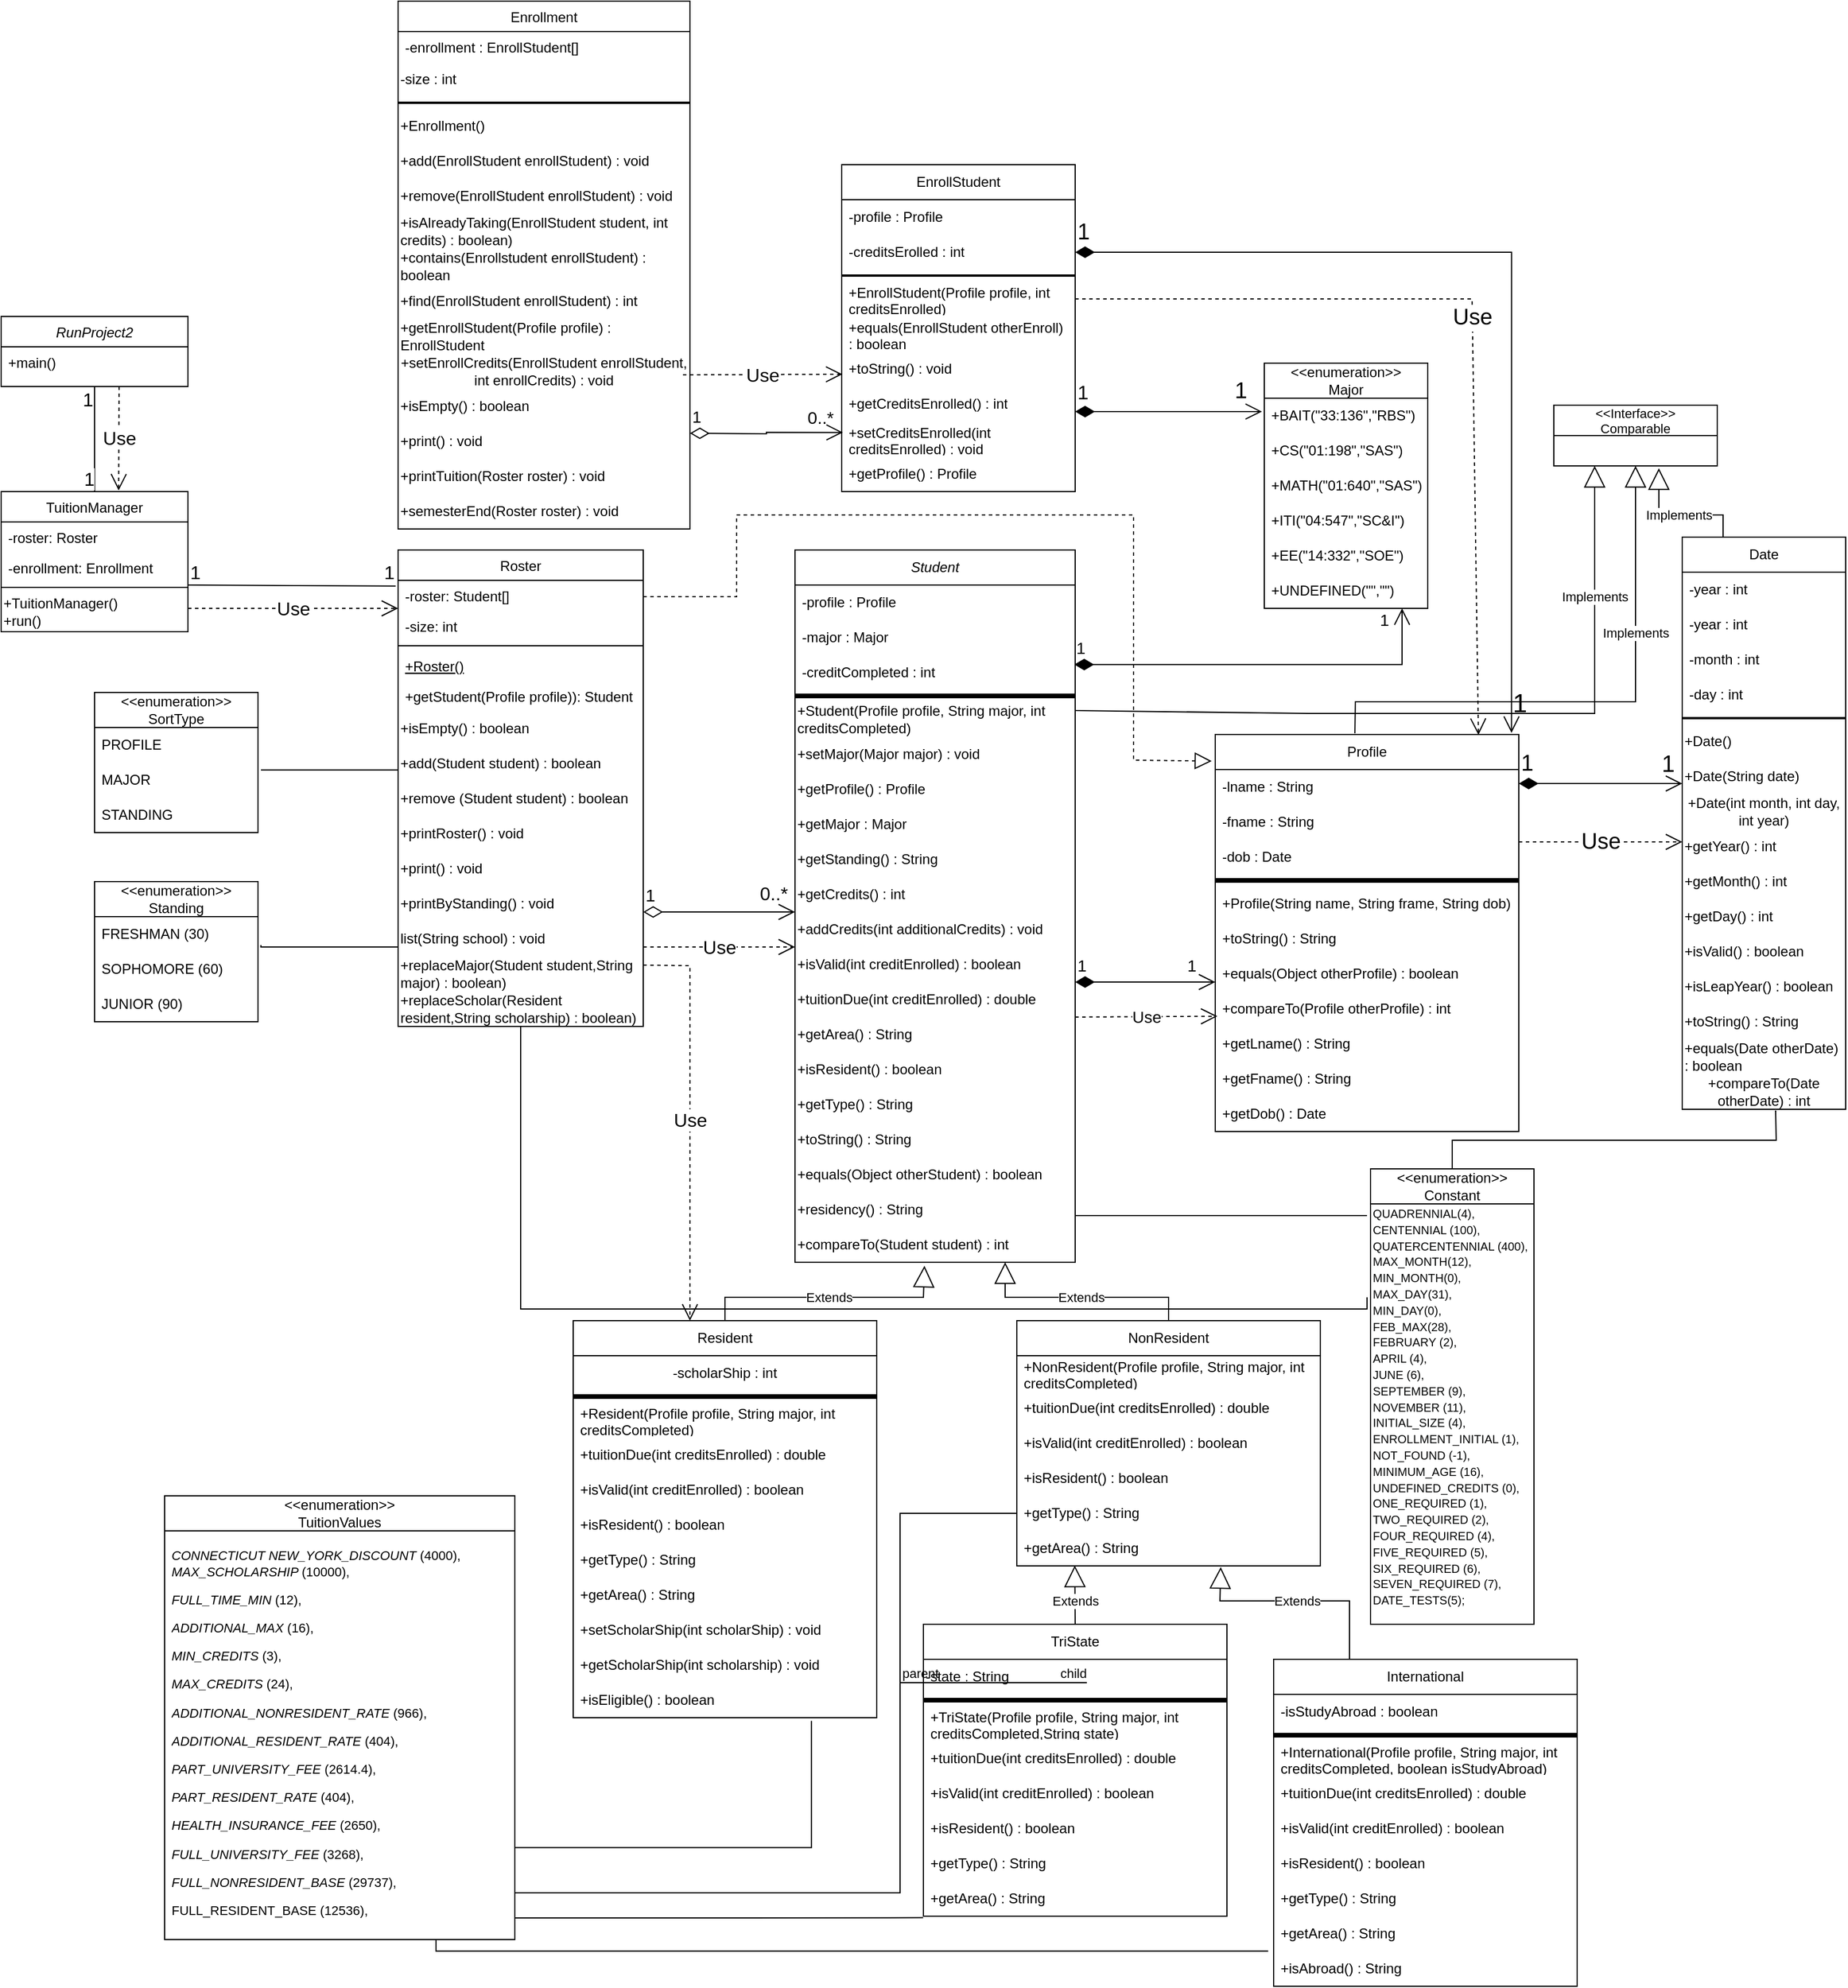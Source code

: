 <mxfile version="20.8.23" type="github">
  <diagram id="C5RBs43oDa-KdzZeNtuy" name="Page-1">
    <mxGraphModel dx="1899" dy="2798" grid="1" gridSize="10" guides="1" tooltips="1" connect="1" arrows="1" fold="1" page="1" pageScale="1" pageWidth="827" pageHeight="1169" math="0" shadow="0">
      <root>
        <mxCell id="WIyWlLk6GJQsqaUBKTNV-0" />
        <mxCell id="WIyWlLk6GJQsqaUBKTNV-1" parent="WIyWlLk6GJQsqaUBKTNV-0" />
        <mxCell id="zkfFHV4jXpPFQw0GAbJ--0" value="RunProject2" style="swimlane;fontStyle=2;align=center;verticalAlign=top;childLayout=stackLayout;horizontal=1;startSize=26;horizontalStack=0;resizeParent=1;resizeLast=0;collapsible=1;marginBottom=0;rounded=0;shadow=0;strokeWidth=1;labelBackgroundColor=none;" parent="WIyWlLk6GJQsqaUBKTNV-1" vertex="1">
          <mxGeometry x="890" y="-290" width="160" height="60" as="geometry">
            <mxRectangle x="230" y="140" width="160" height="26" as="alternateBounds" />
          </mxGeometry>
        </mxCell>
        <mxCell id="zkfFHV4jXpPFQw0GAbJ--1" value="+main()" style="text;align=left;verticalAlign=top;spacingLeft=4;spacingRight=4;overflow=hidden;rotatable=0;points=[[0,0.5],[1,0.5]];portConstraint=eastwest;labelBackgroundColor=none;" parent="zkfFHV4jXpPFQw0GAbJ--0" vertex="1">
          <mxGeometry y="26" width="160" height="26" as="geometry" />
        </mxCell>
        <mxCell id="zkfFHV4jXpPFQw0GAbJ--6" value="Roster" style="swimlane;fontStyle=0;align=center;verticalAlign=top;childLayout=stackLayout;horizontal=1;startSize=26;horizontalStack=0;resizeParent=1;resizeLast=0;collapsible=1;marginBottom=0;rounded=0;shadow=0;strokeWidth=1;labelBackgroundColor=none;" parent="WIyWlLk6GJQsqaUBKTNV-1" vertex="1">
          <mxGeometry x="1230" y="-90" width="210" height="408" as="geometry">
            <mxRectangle x="130" y="380" width="160" height="26" as="alternateBounds" />
          </mxGeometry>
        </mxCell>
        <mxCell id="zkfFHV4jXpPFQw0GAbJ--7" value="-roster: Student[]" style="text;align=left;verticalAlign=top;spacingLeft=4;spacingRight=4;overflow=hidden;rotatable=0;points=[[0,0.5],[1,0.5]];portConstraint=eastwest;labelBackgroundColor=none;" parent="zkfFHV4jXpPFQw0GAbJ--6" vertex="1">
          <mxGeometry y="26" width="210" height="26" as="geometry" />
        </mxCell>
        <mxCell id="zkfFHV4jXpPFQw0GAbJ--8" value="-size: int&#xa;" style="text;align=left;verticalAlign=top;spacingLeft=4;spacingRight=4;overflow=hidden;rotatable=0;points=[[0,0.5],[1,0.5]];portConstraint=eastwest;rounded=0;shadow=0;html=0;labelBackgroundColor=none;" parent="zkfFHV4jXpPFQw0GAbJ--6" vertex="1">
          <mxGeometry y="52" width="210" height="26" as="geometry" />
        </mxCell>
        <mxCell id="zkfFHV4jXpPFQw0GAbJ--9" value="" style="line;html=1;strokeWidth=1;align=left;verticalAlign=middle;spacingTop=-1;spacingLeft=3;spacingRight=3;rotatable=0;labelPosition=right;points=[];portConstraint=eastwest;labelBackgroundColor=none;" parent="zkfFHV4jXpPFQw0GAbJ--6" vertex="1">
          <mxGeometry y="78" width="210" height="8" as="geometry" />
        </mxCell>
        <mxCell id="zkfFHV4jXpPFQw0GAbJ--10" value="+Roster()" style="text;align=left;verticalAlign=top;spacingLeft=4;spacingRight=4;overflow=hidden;rotatable=0;points=[[0,0.5],[1,0.5]];portConstraint=eastwest;fontStyle=4;labelBackgroundColor=none;" parent="zkfFHV4jXpPFQw0GAbJ--6" vertex="1">
          <mxGeometry y="86" width="210" height="26" as="geometry" />
        </mxCell>
        <mxCell id="zkfFHV4jXpPFQw0GAbJ--11" value="+getStudent(Profile profile)): Student" style="text;align=left;verticalAlign=top;spacingLeft=4;spacingRight=4;overflow=hidden;rotatable=0;points=[[0,0.5],[1,0.5]];portConstraint=eastwest;labelBackgroundColor=none;" parent="zkfFHV4jXpPFQw0GAbJ--6" vertex="1">
          <mxGeometry y="112" width="210" height="26" as="geometry" />
        </mxCell>
        <mxCell id="5VePyKdH8K8Hi_omqHVl-10" value="+isEmpty() : boolean" style="text;html=1;strokeColor=none;fillColor=none;align=left;verticalAlign=middle;whiteSpace=wrap;rounded=0;labelBackgroundColor=none;" parent="zkfFHV4jXpPFQw0GAbJ--6" vertex="1">
          <mxGeometry y="138" width="210" height="30" as="geometry" />
        </mxCell>
        <mxCell id="5VePyKdH8K8Hi_omqHVl-11" value="+add(Student student) : boolean" style="text;html=1;strokeColor=none;fillColor=none;align=left;verticalAlign=middle;whiteSpace=wrap;rounded=0;labelBackgroundColor=none;" parent="zkfFHV4jXpPFQw0GAbJ--6" vertex="1">
          <mxGeometry y="168" width="210" height="30" as="geometry" />
        </mxCell>
        <mxCell id="5VePyKdH8K8Hi_omqHVl-12" value="+remove (Student student) : boolean" style="text;html=1;strokeColor=none;fillColor=none;align=left;verticalAlign=middle;whiteSpace=wrap;rounded=0;labelBackgroundColor=none;" parent="zkfFHV4jXpPFQw0GAbJ--6" vertex="1">
          <mxGeometry y="198" width="210" height="30" as="geometry" />
        </mxCell>
        <mxCell id="5VePyKdH8K8Hi_omqHVl-13" value="+printRoster() : void" style="text;html=1;strokeColor=none;fillColor=none;align=left;verticalAlign=middle;whiteSpace=wrap;rounded=0;labelBackgroundColor=none;" parent="zkfFHV4jXpPFQw0GAbJ--6" vertex="1">
          <mxGeometry y="228" width="210" height="30" as="geometry" />
        </mxCell>
        <mxCell id="5VePyKdH8K8Hi_omqHVl-14" value="+print() : void" style="text;html=1;strokeColor=none;fillColor=none;align=left;verticalAlign=middle;whiteSpace=wrap;rounded=0;labelBackgroundColor=none;" parent="zkfFHV4jXpPFQw0GAbJ--6" vertex="1">
          <mxGeometry y="258" width="210" height="30" as="geometry" />
        </mxCell>
        <mxCell id="5VePyKdH8K8Hi_omqHVl-15" value="+printByStanding() : void" style="text;html=1;strokeColor=none;fillColor=none;align=left;verticalAlign=middle;whiteSpace=wrap;rounded=0;labelBackgroundColor=none;" parent="zkfFHV4jXpPFQw0GAbJ--6" vertex="1">
          <mxGeometry y="288" width="210" height="30" as="geometry" />
        </mxCell>
        <mxCell id="5VePyKdH8K8Hi_omqHVl-16" value="list(String school) : void" style="text;html=1;strokeColor=none;fillColor=none;align=left;verticalAlign=middle;whiteSpace=wrap;rounded=0;labelBackgroundColor=none;" parent="zkfFHV4jXpPFQw0GAbJ--6" vertex="1">
          <mxGeometry y="318" width="210" height="30" as="geometry" />
        </mxCell>
        <mxCell id="5VePyKdH8K8Hi_omqHVl-17" value="+replaceMajor(Student student,String major) : boolean)" style="text;html=1;strokeColor=none;fillColor=none;align=left;verticalAlign=middle;whiteSpace=wrap;rounded=0;labelBackgroundColor=none;" parent="zkfFHV4jXpPFQw0GAbJ--6" vertex="1">
          <mxGeometry y="348" width="210" height="30" as="geometry" />
        </mxCell>
        <mxCell id="5VePyKdH8K8Hi_omqHVl-18" value="+replaceScholar(Resident resident,String scholarship) : boolean)" style="text;html=1;strokeColor=none;fillColor=none;align=left;verticalAlign=middle;whiteSpace=wrap;rounded=0;labelBackgroundColor=none;" parent="zkfFHV4jXpPFQw0GAbJ--6" vertex="1">
          <mxGeometry y="378" width="210" height="30" as="geometry" />
        </mxCell>
        <mxCell id="zkfFHV4jXpPFQw0GAbJ--13" value="Enrollment" style="swimlane;fontStyle=0;align=center;verticalAlign=top;childLayout=stackLayout;horizontal=1;startSize=26;horizontalStack=0;resizeParent=1;resizeLast=0;collapsible=1;marginBottom=0;rounded=0;shadow=0;strokeWidth=1;labelBackgroundColor=none;" parent="WIyWlLk6GJQsqaUBKTNV-1" vertex="1">
          <mxGeometry x="1230" y="-560" width="250" height="452" as="geometry">
            <mxRectangle x="340" y="380" width="170" height="26" as="alternateBounds" />
          </mxGeometry>
        </mxCell>
        <mxCell id="zkfFHV4jXpPFQw0GAbJ--14" value="-enrollment : EnrollStudent[]" style="text;align=left;verticalAlign=top;spacingLeft=4;spacingRight=4;overflow=hidden;rotatable=0;points=[[0,0.5],[1,0.5]];portConstraint=eastwest;labelBackgroundColor=none;" parent="zkfFHV4jXpPFQw0GAbJ--13" vertex="1">
          <mxGeometry y="26" width="250" height="26" as="geometry" />
        </mxCell>
        <mxCell id="5VePyKdH8K8Hi_omqHVl-19" value="-size : int" style="text;html=1;strokeColor=none;fillColor=none;align=left;verticalAlign=middle;whiteSpace=wrap;rounded=0;labelBackgroundColor=none;" parent="zkfFHV4jXpPFQw0GAbJ--13" vertex="1">
          <mxGeometry y="52" width="250" height="30" as="geometry" />
        </mxCell>
        <mxCell id="5VePyKdH8K8Hi_omqHVl-22" value="" style="line;strokeWidth=2;html=1;labelBackgroundColor=none;" parent="zkfFHV4jXpPFQw0GAbJ--13" vertex="1">
          <mxGeometry y="82" width="250" height="10" as="geometry" />
        </mxCell>
        <mxCell id="5VePyKdH8K8Hi_omqHVl-21" value="+Enrollment()" style="text;html=1;align=left;verticalAlign=middle;resizable=0;points=[];autosize=1;strokeColor=none;fillColor=none;labelBackgroundColor=none;" parent="zkfFHV4jXpPFQw0GAbJ--13" vertex="1">
          <mxGeometry y="92" width="250" height="30" as="geometry" />
        </mxCell>
        <mxCell id="5VePyKdH8K8Hi_omqHVl-23" value="+add(EnrollStudent enrollStudent) : void&lt;br&gt;" style="text;html=1;strokeColor=none;fillColor=none;align=left;verticalAlign=middle;whiteSpace=wrap;rounded=0;labelBackgroundColor=none;" parent="zkfFHV4jXpPFQw0GAbJ--13" vertex="1">
          <mxGeometry y="122" width="250" height="30" as="geometry" />
        </mxCell>
        <mxCell id="5VePyKdH8K8Hi_omqHVl-25" value="+remove(EnrollStudent enrollStudent) : void" style="text;html=1;strokeColor=none;fillColor=none;align=left;verticalAlign=middle;whiteSpace=wrap;rounded=0;labelBackgroundColor=none;" parent="zkfFHV4jXpPFQw0GAbJ--13" vertex="1">
          <mxGeometry y="152" width="250" height="30" as="geometry" />
        </mxCell>
        <mxCell id="5VePyKdH8K8Hi_omqHVl-26" value="+isAlreadyTaking(EnrollStudent student, int credits) : boolean)" style="text;html=1;strokeColor=none;fillColor=none;align=left;verticalAlign=middle;whiteSpace=wrap;rounded=0;labelBackgroundColor=none;" parent="zkfFHV4jXpPFQw0GAbJ--13" vertex="1">
          <mxGeometry y="182" width="250" height="30" as="geometry" />
        </mxCell>
        <mxCell id="5VePyKdH8K8Hi_omqHVl-27" value="+contains(Enrollstudent enrollStudent) : boolean" style="text;html=1;strokeColor=none;fillColor=none;align=left;verticalAlign=middle;whiteSpace=wrap;rounded=0;labelBackgroundColor=none;" parent="zkfFHV4jXpPFQw0GAbJ--13" vertex="1">
          <mxGeometry y="212" width="250" height="30" as="geometry" />
        </mxCell>
        <mxCell id="5VePyKdH8K8Hi_omqHVl-28" value="+find(EnrollStudent enrollStudent) : int" style="text;html=1;strokeColor=none;fillColor=none;align=left;verticalAlign=middle;whiteSpace=wrap;rounded=0;labelBackgroundColor=none;" parent="zkfFHV4jXpPFQw0GAbJ--13" vertex="1">
          <mxGeometry y="242" width="250" height="30" as="geometry" />
        </mxCell>
        <mxCell id="5VePyKdH8K8Hi_omqHVl-29" value="+getEnrollStudent(Profile profile) : EnrollStudent" style="text;html=1;strokeColor=none;fillColor=none;align=left;verticalAlign=middle;whiteSpace=wrap;rounded=0;labelBackgroundColor=none;" parent="zkfFHV4jXpPFQw0GAbJ--13" vertex="1">
          <mxGeometry y="272" width="250" height="30" as="geometry" />
        </mxCell>
        <mxCell id="5VePyKdH8K8Hi_omqHVl-30" value="+setEnrollCredits(EnrollStudent enrollStudent, int enrollCredits) : void" style="text;html=1;strokeColor=none;fillColor=none;align=center;verticalAlign=middle;whiteSpace=wrap;rounded=0;labelBackgroundColor=none;" parent="zkfFHV4jXpPFQw0GAbJ--13" vertex="1">
          <mxGeometry y="302" width="250" height="30" as="geometry" />
        </mxCell>
        <mxCell id="5VePyKdH8K8Hi_omqHVl-31" value="+isEmpty() : boolean" style="text;html=1;strokeColor=none;fillColor=none;align=left;verticalAlign=middle;whiteSpace=wrap;rounded=0;labelBackgroundColor=none;" parent="zkfFHV4jXpPFQw0GAbJ--13" vertex="1">
          <mxGeometry y="332" width="250" height="30" as="geometry" />
        </mxCell>
        <mxCell id="5VePyKdH8K8Hi_omqHVl-32" value="+print() : void" style="text;html=1;strokeColor=none;fillColor=none;align=left;verticalAlign=middle;whiteSpace=wrap;rounded=0;labelBackgroundColor=none;" parent="zkfFHV4jXpPFQw0GAbJ--13" vertex="1">
          <mxGeometry y="362" width="250" height="30" as="geometry" />
        </mxCell>
        <mxCell id="5VePyKdH8K8Hi_omqHVl-33" value="+printTuition(Roster roster) : void" style="text;html=1;strokeColor=none;fillColor=none;align=left;verticalAlign=middle;whiteSpace=wrap;rounded=0;labelBackgroundColor=none;" parent="zkfFHV4jXpPFQw0GAbJ--13" vertex="1">
          <mxGeometry y="392" width="250" height="30" as="geometry" />
        </mxCell>
        <mxCell id="5VePyKdH8K8Hi_omqHVl-34" value="+semesterEnd(Roster roster) : void" style="text;html=1;strokeColor=none;fillColor=none;align=left;verticalAlign=middle;whiteSpace=wrap;rounded=0;labelBackgroundColor=none;" parent="zkfFHV4jXpPFQw0GAbJ--13" vertex="1">
          <mxGeometry y="422" width="250" height="30" as="geometry" />
        </mxCell>
        <mxCell id="zkfFHV4jXpPFQw0GAbJ--17" value="TuitionManager&#xa;" style="swimlane;fontStyle=0;align=center;verticalAlign=top;childLayout=stackLayout;horizontal=1;startSize=26;horizontalStack=0;resizeParent=1;resizeLast=0;collapsible=1;marginBottom=0;rounded=0;shadow=0;strokeWidth=1;labelBackgroundColor=none;" parent="WIyWlLk6GJQsqaUBKTNV-1" vertex="1">
          <mxGeometry x="890" y="-140" width="160" height="120" as="geometry">
            <mxRectangle x="550" y="140" width="160" height="26" as="alternateBounds" />
          </mxGeometry>
        </mxCell>
        <mxCell id="zkfFHV4jXpPFQw0GAbJ--18" value="-roster: Roster" style="text;align=left;verticalAlign=top;spacingLeft=4;spacingRight=4;overflow=hidden;rotatable=0;points=[[0,0.5],[1,0.5]];portConstraint=eastwest;labelBackgroundColor=none;" parent="zkfFHV4jXpPFQw0GAbJ--17" vertex="1">
          <mxGeometry y="26" width="160" height="26" as="geometry" />
        </mxCell>
        <mxCell id="zkfFHV4jXpPFQw0GAbJ--19" value="-enrollment: Enrollment&#xa;" style="text;align=left;verticalAlign=top;spacingLeft=4;spacingRight=4;overflow=hidden;rotatable=0;points=[[0,0.5],[1,0.5]];portConstraint=eastwest;rounded=0;shadow=0;html=0;labelBackgroundColor=none;" parent="zkfFHV4jXpPFQw0GAbJ--17" vertex="1">
          <mxGeometry y="52" width="160" height="26" as="geometry" />
        </mxCell>
        <mxCell id="zkfFHV4jXpPFQw0GAbJ--23" value="" style="line;html=1;strokeWidth=1;align=left;verticalAlign=middle;spacingTop=-1;spacingLeft=3;spacingRight=3;rotatable=0;labelPosition=right;points=[];portConstraint=eastwest;labelBackgroundColor=none;" parent="zkfFHV4jXpPFQw0GAbJ--17" vertex="1">
          <mxGeometry y="78" width="160" height="8" as="geometry" />
        </mxCell>
        <mxCell id="5VePyKdH8K8Hi_omqHVl-4" value="+TuitionManager()&lt;br&gt;+run()" style="text;html=1;strokeColor=none;fillColor=none;align=left;verticalAlign=middle;whiteSpace=wrap;rounded=0;labelBackgroundColor=none;" parent="zkfFHV4jXpPFQw0GAbJ--17" vertex="1">
          <mxGeometry y="86" width="160" height="34" as="geometry" />
        </mxCell>
        <mxCell id="5VePyKdH8K8Hi_omqHVl-35" value="&amp;lt;&amp;lt;enumeration&amp;gt;&amp;gt;&lt;br style=&quot;border-color: var(--border-color);&quot;&gt;Constant" style="swimlane;fontStyle=0;childLayout=stackLayout;horizontal=1;startSize=30;horizontalStack=0;resizeParent=1;resizeParentMax=0;resizeLast=0;collapsible=1;marginBottom=0;whiteSpace=wrap;html=1;labelBackgroundColor=none;align=center;" parent="WIyWlLk6GJQsqaUBKTNV-1" vertex="1">
          <mxGeometry x="2063" y="440" width="140" height="390" as="geometry" />
        </mxCell>
        <mxCell id="Sa8oC8ac559tEFX4vofz-2" value="&lt;b style=&quot;font-variant-caps: normal; letter-spacing: normal; text-indent: 0px; text-transform: none; word-spacing: 0px; -webkit-text-stroke-width: 0px; text-decoration: none; caret-color: rgb(0, 0, 0); color: rgb(0, 0, 0); font-weight: normal; font-size: 10px;&quot; id=&quot;docs-internal-guid-e7a958ab-7fff-72e5-95f3-58f1cbc70533&quot;&gt;&lt;p style=&quot;line-height: 1.38; margin-top: 0pt; margin-bottom: 0pt; font-size: 10px;&quot; dir=&quot;ltr&quot;&gt;&lt;span style=&quot;font-size: 10px; font-family: Arial; color: rgb(0, 0, 0); background-color: transparent; font-weight: 400; font-variant-ligatures: normal; font-variant-caps: normal; font-variant-east-asian: normal; font-variant-position: normal; text-decoration: none; vertical-align: baseline;&quot;&gt;​​&lt;/span&gt;&lt;span style=&quot;font-size: 10px; font-family: Arial; color: rgb(4, 5, 5); background-color: transparent; font-weight: 400; font-variant-ligatures: normal; font-variant-caps: normal; font-variant-east-asian: normal; font-variant-position: normal; text-decoration: none; vertical-align: baseline;&quot;&gt;QUADRENNIAL(4),&lt;/span&gt;&lt;/p&gt;&lt;p style=&quot;line-height: 1.38; margin-top: 0pt; margin-bottom: 0pt; font-size: 10px;&quot; dir=&quot;ltr&quot;&gt;&lt;span style=&quot;font-size: 10px; font-family: Arial; color: rgb(4, 5, 5); background-color: transparent; font-weight: 400; font-variant-ligatures: normal; font-variant-caps: normal; font-variant-east-asian: normal; font-variant-position: normal; text-decoration: none; vertical-align: baseline;&quot;&gt;CENTENNIAL &lt;/span&gt;&lt;span style=&quot;font-size: 10px; font-family: Arial; color: rgb(4, 5, 5); background-color: transparent; font-weight: 400; font-variant-ligatures: normal; font-variant-caps: normal; font-variant-east-asian: normal; font-variant-position: normal; text-decoration: none; vertical-align: baseline;&quot;&gt;(100),&lt;/span&gt;&lt;/p&gt;&lt;p style=&quot;line-height: 1.38; margin-top: 0pt; margin-bottom: 0pt; font-size: 10px;&quot; dir=&quot;ltr&quot;&gt;&lt;span style=&quot;font-size: 10px; font-family: Arial; color: rgb(4, 5, 5); background-color: transparent; font-weight: 400; font-variant-ligatures: normal; font-variant-caps: normal; font-variant-east-asian: normal; font-variant-position: normal; text-decoration: none; vertical-align: baseline;&quot;&gt;QUATERCENTENNIAL &lt;/span&gt;&lt;span style=&quot;font-size: 10px; font-family: Arial; color: rgb(4, 5, 5); background-color: transparent; font-weight: 400; font-variant-ligatures: normal; font-variant-caps: normal; font-variant-east-asian: normal; font-variant-position: normal; text-decoration: none; vertical-align: baseline;&quot;&gt;(400),&lt;/span&gt;&lt;/p&gt;&lt;p style=&quot;line-height: 1.38; margin-top: 0pt; margin-bottom: 0pt; font-size: 10px;&quot; dir=&quot;ltr&quot;&gt;&lt;span style=&quot;font-size: 10px; font-family: Arial; color: rgb(4, 5, 5); background-color: transparent; font-weight: 400; font-variant-ligatures: normal; font-variant-caps: normal; font-variant-east-asian: normal; font-variant-position: normal; text-decoration: none; vertical-align: baseline;&quot;&gt;MAX_MONTH&lt;/span&gt;&lt;span style=&quot;font-size: 10px; font-family: Arial; color: rgb(4, 5, 5); background-color: transparent; font-weight: 400; font-variant-ligatures: normal; font-variant-caps: normal; font-variant-east-asian: normal; font-variant-position: normal; text-decoration: none; vertical-align: baseline;&quot;&gt;(12),&lt;/span&gt;&lt;/p&gt;&lt;p style=&quot;line-height: 1.38; margin-top: 0pt; margin-bottom: 0pt; font-size: 10px;&quot; dir=&quot;ltr&quot;&gt;&lt;span style=&quot;font-size: 10px; font-family: Arial; color: rgb(4, 5, 5); background-color: transparent; font-weight: 400; font-variant-ligatures: normal; font-variant-caps: normal; font-variant-east-asian: normal; font-variant-position: normal; text-decoration: none; vertical-align: baseline;&quot;&gt;MIN_MONTH&lt;/span&gt;&lt;span style=&quot;font-size: 10px; font-family: Arial; color: rgb(4, 5, 5); background-color: transparent; font-weight: 400; font-variant-ligatures: normal; font-variant-caps: normal; font-variant-east-asian: normal; font-variant-position: normal; text-decoration: none; vertical-align: baseline;&quot;&gt;(0),&lt;/span&gt;&lt;/p&gt;&lt;p style=&quot;line-height: 1.38; margin-top: 0pt; margin-bottom: 0pt; font-size: 10px;&quot; dir=&quot;ltr&quot;&gt;&lt;span style=&quot;font-size: 10px; font-family: Arial; color: rgb(4, 5, 5); background-color: transparent; font-weight: 400; font-variant-ligatures: normal; font-variant-caps: normal; font-variant-east-asian: normal; font-variant-position: normal; text-decoration: none; vertical-align: baseline;&quot;&gt;MAX_DAY&lt;/span&gt;&lt;span style=&quot;font-size: 10px; font-family: Arial; color: rgb(4, 5, 5); background-color: transparent; font-weight: 400; font-variant-ligatures: normal; font-variant-caps: normal; font-variant-east-asian: normal; font-variant-position: normal; text-decoration: none; vertical-align: baseline;&quot;&gt;(31),&lt;/span&gt;&lt;/p&gt;&lt;p style=&quot;line-height: 1.38; margin-top: 0pt; margin-bottom: 0pt; font-size: 10px;&quot; dir=&quot;ltr&quot;&gt;&lt;span style=&quot;font-size: 10px; font-family: Arial; color: rgb(4, 5, 5); background-color: transparent; font-weight: 400; font-variant-ligatures: normal; font-variant-caps: normal; font-variant-east-asian: normal; font-variant-position: normal; text-decoration: none; vertical-align: baseline;&quot;&gt;MIN_DAY&lt;/span&gt;&lt;span style=&quot;font-size: 10px; font-family: Arial; color: rgb(4, 5, 5); background-color: transparent; font-weight: 400; font-variant-ligatures: normal; font-variant-caps: normal; font-variant-east-asian: normal; font-variant-position: normal; text-decoration: none; vertical-align: baseline;&quot;&gt;(0),&lt;/span&gt;&lt;/p&gt;&lt;p style=&quot;line-height: 1.38; margin-top: 0pt; margin-bottom: 0pt; font-size: 10px;&quot; dir=&quot;ltr&quot;&gt;&lt;span style=&quot;font-size: 10px; font-family: Arial; color: rgb(4, 5, 5); background-color: transparent; font-weight: 400; font-variant-ligatures: normal; font-variant-caps: normal; font-variant-east-asian: normal; font-variant-position: normal; text-decoration: none; vertical-align: baseline;&quot;&gt;FEB_MAX&lt;/span&gt;&lt;span style=&quot;font-size: 10px; font-family: Arial; color: rgb(4, 5, 5); background-color: transparent; font-weight: 400; font-variant-ligatures: normal; font-variant-caps: normal; font-variant-east-asian: normal; font-variant-position: normal; text-decoration: none; vertical-align: baseline;&quot;&gt;(28),&lt;/span&gt;&lt;/p&gt;&lt;p style=&quot;line-height: 1.38; margin-top: 0pt; margin-bottom: 0pt; font-size: 10px;&quot; dir=&quot;ltr&quot;&gt;&lt;span style=&quot;font-size: 10px; font-family: Arial; color: rgb(4, 5, 5); background-color: transparent; font-weight: 400; font-variant-ligatures: normal; font-variant-caps: normal; font-variant-east-asian: normal; font-variant-position: normal; text-decoration: none; vertical-align: baseline;&quot;&gt;FEBRUARY &lt;/span&gt;&lt;span style=&quot;font-size: 10px; font-family: Arial; color: rgb(4, 5, 5); background-color: transparent; font-weight: 400; font-variant-ligatures: normal; font-variant-caps: normal; font-variant-east-asian: normal; font-variant-position: normal; text-decoration: none; vertical-align: baseline;&quot;&gt;(2),&lt;/span&gt;&lt;/p&gt;&lt;p style=&quot;line-height: 1.38; margin-top: 0pt; margin-bottom: 0pt; font-size: 10px;&quot; dir=&quot;ltr&quot;&gt;&lt;span style=&quot;font-size: 10px; font-family: Arial; color: rgb(4, 5, 5); background-color: transparent; font-weight: 400; font-variant-ligatures: normal; font-variant-caps: normal; font-variant-east-asian: normal; font-variant-position: normal; text-decoration: none; vertical-align: baseline;&quot;&gt;APRIL &lt;/span&gt;&lt;span style=&quot;font-size: 10px; font-family: Arial; color: rgb(4, 5, 5); background-color: transparent; font-weight: 400; font-variant-ligatures: normal; font-variant-caps: normal; font-variant-east-asian: normal; font-variant-position: normal; text-decoration: none; vertical-align: baseline;&quot;&gt;(4),&lt;/span&gt;&lt;/p&gt;&lt;p style=&quot;line-height: 1.38; margin-top: 0pt; margin-bottom: 0pt; font-size: 10px;&quot; dir=&quot;ltr&quot;&gt;&lt;span style=&quot;font-size: 10px; font-family: Arial; color: rgb(4, 5, 5); background-color: transparent; font-weight: 400; font-variant-ligatures: normal; font-variant-caps: normal; font-variant-east-asian: normal; font-variant-position: normal; text-decoration: none; vertical-align: baseline;&quot;&gt;JUNE &lt;/span&gt;&lt;span style=&quot;font-size: 10px; font-family: Arial; color: rgb(4, 5, 5); background-color: transparent; font-weight: 400; font-variant-ligatures: normal; font-variant-caps: normal; font-variant-east-asian: normal; font-variant-position: normal; text-decoration: none; vertical-align: baseline;&quot;&gt;(6),&lt;/span&gt;&lt;/p&gt;&lt;p style=&quot;line-height: 1.38; margin-top: 0pt; margin-bottom: 0pt; font-size: 10px;&quot; dir=&quot;ltr&quot;&gt;&lt;span style=&quot;font-size: 10px; font-family: Arial; color: rgb(4, 5, 5); background-color: transparent; font-weight: 400; font-variant-ligatures: normal; font-variant-caps: normal; font-variant-east-asian: normal; font-variant-position: normal; text-decoration: none; vertical-align: baseline;&quot;&gt;SEPTEMBER &lt;/span&gt;&lt;span style=&quot;font-size: 10px; font-family: Arial; color: rgb(4, 5, 5); background-color: transparent; font-weight: 400; font-variant-ligatures: normal; font-variant-caps: normal; font-variant-east-asian: normal; font-variant-position: normal; text-decoration: none; vertical-align: baseline;&quot;&gt;(9),&lt;/span&gt;&lt;/p&gt;&lt;p style=&quot;line-height: 1.38; margin-top: 0pt; margin-bottom: 0pt; font-size: 10px;&quot; dir=&quot;ltr&quot;&gt;&lt;span style=&quot;font-size: 10px; font-family: Arial; color: rgb(4, 5, 5); background-color: transparent; font-weight: 400; font-variant-ligatures: normal; font-variant-caps: normal; font-variant-east-asian: normal; font-variant-position: normal; text-decoration: none; vertical-align: baseline;&quot;&gt;NOVEMBER &lt;/span&gt;&lt;span style=&quot;font-size: 10px; font-family: Arial; color: rgb(4, 5, 5); background-color: transparent; font-weight: 400; font-variant-ligatures: normal; font-variant-caps: normal; font-variant-east-asian: normal; font-variant-position: normal; text-decoration: none; vertical-align: baseline;&quot;&gt;(11),&lt;/span&gt;&lt;/p&gt;&lt;p style=&quot;line-height: 1.38; margin-top: 0pt; margin-bottom: 0pt; font-size: 10px;&quot; dir=&quot;ltr&quot;&gt;&lt;span style=&quot;font-size: 10px; font-family: Arial; color: rgb(4, 5, 5); background-color: transparent; font-weight: 400; font-variant-ligatures: normal; font-variant-caps: normal; font-variant-east-asian: normal; font-variant-position: normal; text-decoration: none; vertical-align: baseline;&quot;&gt;INITIAL_SIZE &lt;/span&gt;&lt;span style=&quot;font-size: 10px; font-family: Arial; color: rgb(4, 5, 5); background-color: transparent; font-weight: 400; font-variant-ligatures: normal; font-variant-caps: normal; font-variant-east-asian: normal; font-variant-position: normal; text-decoration: none; vertical-align: baseline;&quot;&gt;(4),&lt;/span&gt;&lt;/p&gt;&lt;p style=&quot;line-height: 1.38; margin-top: 0pt; margin-bottom: 0pt; font-size: 10px;&quot; dir=&quot;ltr&quot;&gt;&lt;span style=&quot;font-size: 10px; font-family: Arial; color: rgb(4, 5, 5); background-color: transparent; font-weight: 400; font-variant-ligatures: normal; font-variant-caps: normal; font-variant-east-asian: normal; font-variant-position: normal; text-decoration: none; vertical-align: baseline;&quot;&gt;ENROLLMENT_INITIAL &lt;/span&gt;&lt;span style=&quot;font-size: 10px; font-family: Arial; color: rgb(4, 5, 5); background-color: transparent; font-weight: 400; font-variant-ligatures: normal; font-variant-caps: normal; font-variant-east-asian: normal; font-variant-position: normal; text-decoration: none; vertical-align: baseline;&quot;&gt;(1),&lt;/span&gt;&lt;/p&gt;&lt;p style=&quot;line-height: 1.38; margin-top: 0pt; margin-bottom: 0pt; font-size: 10px;&quot; dir=&quot;ltr&quot;&gt;&lt;span style=&quot;font-size: 10px; font-family: Arial; color: rgb(4, 5, 5); background-color: transparent; font-weight: 400; font-variant-ligatures: normal; font-variant-caps: normal; font-variant-east-asian: normal; font-variant-position: normal; text-decoration: none; vertical-align: baseline;&quot;&gt;NOT_FOUND &lt;/span&gt;&lt;span style=&quot;font-size: 10px; font-family: Arial; color: rgb(4, 5, 5); background-color: transparent; font-weight: 400; font-variant-ligatures: normal; font-variant-caps: normal; font-variant-east-asian: normal; font-variant-position: normal; text-decoration: none; vertical-align: baseline;&quot;&gt;(-1),&lt;/span&gt;&lt;/p&gt;&lt;p style=&quot;line-height: 1.38; margin-top: 0pt; margin-bottom: 0pt; font-size: 10px;&quot; dir=&quot;ltr&quot;&gt;&lt;span style=&quot;font-size: 10px; font-family: Arial; color: rgb(4, 5, 5); background-color: transparent; font-weight: 400; font-variant-ligatures: normal; font-variant-caps: normal; font-variant-east-asian: normal; font-variant-position: normal; text-decoration: none; vertical-align: baseline;&quot;&gt;MINIMUM_AGE &lt;/span&gt;&lt;span style=&quot;font-size: 10px; font-family: Arial; color: rgb(4, 5, 5); background-color: transparent; font-weight: 400; font-variant-ligatures: normal; font-variant-caps: normal; font-variant-east-asian: normal; font-variant-position: normal; text-decoration: none; vertical-align: baseline;&quot;&gt;(16),&lt;/span&gt;&lt;/p&gt;&lt;p style=&quot;line-height: 1.38; margin-top: 0pt; margin-bottom: 0pt; font-size: 10px;&quot; dir=&quot;ltr&quot;&gt;&lt;span style=&quot;font-size: 10px; font-family: Arial; color: rgb(4, 5, 5); background-color: transparent; font-weight: 400; font-variant-ligatures: normal; font-variant-caps: normal; font-variant-east-asian: normal; font-variant-position: normal; text-decoration: none; vertical-align: baseline;&quot;&gt;UNDEFINED_CREDITS &lt;/span&gt;&lt;span style=&quot;font-size: 10px; font-family: Arial; color: rgb(4, 5, 5); background-color: transparent; font-weight: 400; font-variant-ligatures: normal; font-variant-caps: normal; font-variant-east-asian: normal; font-variant-position: normal; text-decoration: none; vertical-align: baseline;&quot;&gt;(0),&lt;/span&gt;&lt;/p&gt;&lt;p style=&quot;line-height: 1.38; margin-top: 0pt; margin-bottom: 0pt; font-size: 10px;&quot; dir=&quot;ltr&quot;&gt;&lt;span style=&quot;font-size: 10px; font-family: Arial; color: rgb(4, 5, 5); background-color: transparent; font-weight: 400; font-variant-ligatures: normal; font-variant-caps: normal; font-variant-east-asian: normal; font-variant-position: normal; text-decoration: none; vertical-align: baseline;&quot;&gt;ONE_REQUIRED &lt;/span&gt;&lt;span style=&quot;font-size: 10px; font-family: Arial; color: rgb(4, 5, 5); background-color: transparent; font-weight: 400; font-variant-ligatures: normal; font-variant-caps: normal; font-variant-east-asian: normal; font-variant-position: normal; text-decoration: none; vertical-align: baseline;&quot;&gt;(1),&lt;/span&gt;&lt;/p&gt;&lt;p style=&quot;line-height: 1.38; margin-top: 0pt; margin-bottom: 0pt; font-size: 10px;&quot; dir=&quot;ltr&quot;&gt;&lt;span style=&quot;font-size: 10px; font-family: Arial; color: rgb(4, 5, 5); background-color: transparent; font-weight: 400; font-variant-ligatures: normal; font-variant-caps: normal; font-variant-east-asian: normal; font-variant-position: normal; text-decoration: none; vertical-align: baseline;&quot;&gt;TWO_REQUIRED &lt;/span&gt;&lt;span style=&quot;font-size: 10px; font-family: Arial; color: rgb(4, 5, 5); background-color: transparent; font-weight: 400; font-variant-ligatures: normal; font-variant-caps: normal; font-variant-east-asian: normal; font-variant-position: normal; text-decoration: none; vertical-align: baseline;&quot;&gt;(2),&lt;/span&gt;&lt;/p&gt;&lt;p style=&quot;line-height: 1.38; margin-top: 0pt; margin-bottom: 0pt; font-size: 10px;&quot; dir=&quot;ltr&quot;&gt;&lt;span style=&quot;font-size: 10px; font-family: Arial; color: rgb(4, 5, 5); background-color: transparent; font-weight: 400; font-variant-ligatures: normal; font-variant-caps: normal; font-variant-east-asian: normal; font-variant-position: normal; text-decoration: none; vertical-align: baseline;&quot;&gt;FOUR_REQUIRED &lt;/span&gt;&lt;span style=&quot;font-size: 10px; font-family: Arial; color: rgb(4, 5, 5); background-color: transparent; font-weight: 400; font-variant-ligatures: normal; font-variant-caps: normal; font-variant-east-asian: normal; font-variant-position: normal; text-decoration: none; vertical-align: baseline;&quot;&gt;(4),&lt;/span&gt;&lt;/p&gt;&lt;p style=&quot;line-height: 1.38; margin-top: 0pt; margin-bottom: 0pt; font-size: 10px;&quot; dir=&quot;ltr&quot;&gt;&lt;span style=&quot;font-size: 10px; font-family: Arial; color: rgb(4, 5, 5); background-color: transparent; font-weight: 400; font-variant-ligatures: normal; font-variant-caps: normal; font-variant-east-asian: normal; font-variant-position: normal; text-decoration: none; vertical-align: baseline;&quot;&gt;FIVE_REQUIRED &lt;/span&gt;&lt;span style=&quot;font-size: 10px; font-family: Arial; color: rgb(4, 5, 5); background-color: transparent; font-weight: 400; font-variant-ligatures: normal; font-variant-caps: normal; font-variant-east-asian: normal; font-variant-position: normal; text-decoration: none; vertical-align: baseline;&quot;&gt;(5),&lt;/span&gt;&lt;/p&gt;&lt;p style=&quot;line-height: 1.38; margin-top: 0pt; margin-bottom: 0pt; font-size: 10px;&quot; dir=&quot;ltr&quot;&gt;&lt;span style=&quot;font-size: 10px; font-family: Arial; color: rgb(4, 5, 5); background-color: transparent; font-weight: 400; font-variant-ligatures: normal; font-variant-caps: normal; font-variant-east-asian: normal; font-variant-position: normal; text-decoration: none; vertical-align: baseline;&quot;&gt;SIX_REQUIRED &lt;/span&gt;&lt;span style=&quot;font-size: 10px; font-family: Arial; color: rgb(4, 5, 5); background-color: transparent; font-weight: 400; font-variant-ligatures: normal; font-variant-caps: normal; font-variant-east-asian: normal; font-variant-position: normal; text-decoration: none; vertical-align: baseline;&quot;&gt;(6),&lt;/span&gt;&lt;/p&gt;&lt;p style=&quot;line-height: 1.38; margin-top: 0pt; margin-bottom: 0pt; font-size: 10px;&quot; dir=&quot;ltr&quot;&gt;&lt;span style=&quot;font-size: 10px; font-family: Arial; color: rgb(4, 5, 5); background-color: transparent; font-weight: 400; font-variant-ligatures: normal; font-variant-caps: normal; font-variant-east-asian: normal; font-variant-position: normal; text-decoration: none; vertical-align: baseline;&quot;&gt;SEVEN_REQUIRED &lt;/span&gt;&lt;span style=&quot;font-size: 10px; font-family: Arial; color: rgb(4, 5, 5); background-color: transparent; font-weight: 400; font-variant-ligatures: normal; font-variant-caps: normal; font-variant-east-asian: normal; font-variant-position: normal; text-decoration: none; vertical-align: baseline;&quot;&gt;(7),&lt;/span&gt;&lt;/p&gt;&lt;p style=&quot;line-height: 1.38; margin-top: 0pt; margin-bottom: 0pt; font-size: 10px;&quot; dir=&quot;ltr&quot;&gt;&lt;span style=&quot;font-size: 10px; font-family: Arial; color: rgb(4, 5, 5); background-color: transparent; font-weight: 400; font-variant-ligatures: normal; font-variant-caps: normal; font-variant-east-asian: normal; font-variant-position: normal; text-decoration: none; vertical-align: baseline;&quot;&gt;DATE_TESTS&lt;/span&gt;&lt;span style=&quot;font-size: 10px; font-family: Arial; color: rgb(4, 5, 5); background-color: transparent; font-weight: 400; font-variant-ligatures: normal; font-variant-caps: normal; font-variant-east-asian: normal; font-variant-position: normal; text-decoration: none; vertical-align: baseline;&quot;&gt;(5);&lt;/span&gt;&lt;/p&gt;&lt;br style=&quot;font-size: 10px;&quot;&gt;&lt;/b&gt;" style="text;html=1;strokeColor=none;fillColor=none;align=left;verticalAlign=middle;whiteSpace=wrap;rounded=0;fontColor=#040505;fontSize=10;" vertex="1" parent="5VePyKdH8K8Hi_omqHVl-35">
          <mxGeometry y="30" width="140" height="360" as="geometry" />
        </mxCell>
        <mxCell id="5VePyKdH8K8Hi_omqHVl-39" value="Date" style="swimlane;fontStyle=0;childLayout=stackLayout;horizontal=1;startSize=30;horizontalStack=0;resizeParent=1;resizeParentMax=0;resizeLast=0;collapsible=1;marginBottom=0;whiteSpace=wrap;html=1;labelBackgroundColor=none;" parent="WIyWlLk6GJQsqaUBKTNV-1" vertex="1">
          <mxGeometry x="2330" y="-101" width="140" height="490" as="geometry" />
        </mxCell>
        <mxCell id="5VePyKdH8K8Hi_omqHVl-200" value="-year : int" style="text;strokeColor=none;fillColor=none;align=left;verticalAlign=middle;spacingLeft=4;spacingRight=4;overflow=hidden;points=[[0,0.5],[1,0.5]];portConstraint=eastwest;rotatable=0;whiteSpace=wrap;html=1;labelBackgroundColor=none;" parent="5VePyKdH8K8Hi_omqHVl-39" vertex="1">
          <mxGeometry y="30" width="140" height="30" as="geometry" />
        </mxCell>
        <mxCell id="5VePyKdH8K8Hi_omqHVl-40" value="-year : int" style="text;strokeColor=none;fillColor=none;align=left;verticalAlign=middle;spacingLeft=4;spacingRight=4;overflow=hidden;points=[[0,0.5],[1,0.5]];portConstraint=eastwest;rotatable=0;whiteSpace=wrap;html=1;labelBackgroundColor=none;" parent="5VePyKdH8K8Hi_omqHVl-39" vertex="1">
          <mxGeometry y="60" width="140" height="30" as="geometry" />
        </mxCell>
        <mxCell id="5VePyKdH8K8Hi_omqHVl-41" value="-month : int" style="text;strokeColor=none;fillColor=none;align=left;verticalAlign=middle;spacingLeft=4;spacingRight=4;overflow=hidden;points=[[0,0.5],[1,0.5]];portConstraint=eastwest;rotatable=0;whiteSpace=wrap;html=1;labelBackgroundColor=none;" parent="5VePyKdH8K8Hi_omqHVl-39" vertex="1">
          <mxGeometry y="90" width="140" height="30" as="geometry" />
        </mxCell>
        <mxCell id="5VePyKdH8K8Hi_omqHVl-42" value="-day : int" style="text;strokeColor=none;fillColor=none;align=left;verticalAlign=middle;spacingLeft=4;spacingRight=4;overflow=hidden;points=[[0,0.5],[1,0.5]];portConstraint=eastwest;rotatable=0;whiteSpace=wrap;html=1;labelBackgroundColor=none;" parent="5VePyKdH8K8Hi_omqHVl-39" vertex="1">
          <mxGeometry y="120" width="140" height="30" as="geometry" />
        </mxCell>
        <mxCell id="5VePyKdH8K8Hi_omqHVl-45" value="" style="line;strokeWidth=2;html=1;labelBackgroundColor=none;" parent="5VePyKdH8K8Hi_omqHVl-39" vertex="1">
          <mxGeometry y="150" width="140" height="10" as="geometry" />
        </mxCell>
        <mxCell id="5VePyKdH8K8Hi_omqHVl-43" value="+Date()" style="text;html=1;strokeColor=none;fillColor=none;align=left;verticalAlign=middle;whiteSpace=wrap;rounded=0;labelBackgroundColor=none;" parent="5VePyKdH8K8Hi_omqHVl-39" vertex="1">
          <mxGeometry y="160" width="140" height="30" as="geometry" />
        </mxCell>
        <mxCell id="5VePyKdH8K8Hi_omqHVl-47" value="+Date(String date)" style="text;html=1;strokeColor=none;fillColor=none;align=left;verticalAlign=middle;whiteSpace=wrap;rounded=0;labelBackgroundColor=none;" parent="5VePyKdH8K8Hi_omqHVl-39" vertex="1">
          <mxGeometry y="190" width="140" height="30" as="geometry" />
        </mxCell>
        <mxCell id="5VePyKdH8K8Hi_omqHVl-48" value="+Date(int month, int day, int year)" style="text;html=1;strokeColor=none;fillColor=none;align=center;verticalAlign=middle;whiteSpace=wrap;rounded=0;labelBackgroundColor=none;" parent="5VePyKdH8K8Hi_omqHVl-39" vertex="1">
          <mxGeometry y="220" width="140" height="30" as="geometry" />
        </mxCell>
        <mxCell id="5VePyKdH8K8Hi_omqHVl-49" value="+getYear() : int" style="text;html=1;strokeColor=none;fillColor=none;align=left;verticalAlign=middle;whiteSpace=wrap;rounded=0;labelBackgroundColor=none;" parent="5VePyKdH8K8Hi_omqHVl-39" vertex="1">
          <mxGeometry y="250" width="140" height="30" as="geometry" />
        </mxCell>
        <mxCell id="5VePyKdH8K8Hi_omqHVl-50" value="+getMonth() : int" style="text;html=1;strokeColor=none;fillColor=none;align=left;verticalAlign=middle;whiteSpace=wrap;rounded=0;labelBackgroundColor=none;" parent="5VePyKdH8K8Hi_omqHVl-39" vertex="1">
          <mxGeometry y="280" width="140" height="30" as="geometry" />
        </mxCell>
        <mxCell id="5VePyKdH8K8Hi_omqHVl-51" value="+getDay() : int" style="text;html=1;strokeColor=none;fillColor=none;align=left;verticalAlign=middle;whiteSpace=wrap;rounded=0;labelBackgroundColor=none;" parent="5VePyKdH8K8Hi_omqHVl-39" vertex="1">
          <mxGeometry y="310" width="140" height="30" as="geometry" />
        </mxCell>
        <mxCell id="5VePyKdH8K8Hi_omqHVl-52" value="+isValid() : boolean" style="text;html=1;strokeColor=none;fillColor=none;align=left;verticalAlign=middle;whiteSpace=wrap;rounded=0;labelBackgroundColor=none;" parent="5VePyKdH8K8Hi_omqHVl-39" vertex="1">
          <mxGeometry y="340" width="140" height="30" as="geometry" />
        </mxCell>
        <mxCell id="5VePyKdH8K8Hi_omqHVl-55" value="+isLeapYear() : boolean" style="text;html=1;strokeColor=none;fillColor=none;align=left;verticalAlign=middle;whiteSpace=wrap;rounded=0;labelBackgroundColor=none;" parent="5VePyKdH8K8Hi_omqHVl-39" vertex="1">
          <mxGeometry y="370" width="140" height="30" as="geometry" />
        </mxCell>
        <mxCell id="5VePyKdH8K8Hi_omqHVl-53" value="+toString() : String" style="text;html=1;strokeColor=none;fillColor=none;align=left;verticalAlign=middle;whiteSpace=wrap;rounded=0;labelBackgroundColor=none;" parent="5VePyKdH8K8Hi_omqHVl-39" vertex="1">
          <mxGeometry y="400" width="140" height="30" as="geometry" />
        </mxCell>
        <mxCell id="5VePyKdH8K8Hi_omqHVl-54" value="+equals(Date otherDate) : boolean" style="text;html=1;strokeColor=none;fillColor=none;align=left;verticalAlign=middle;whiteSpace=wrap;rounded=0;labelBackgroundColor=none;" parent="5VePyKdH8K8Hi_omqHVl-39" vertex="1">
          <mxGeometry y="430" width="140" height="30" as="geometry" />
        </mxCell>
        <mxCell id="5VePyKdH8K8Hi_omqHVl-56" value="+compareTo(Date otherDate) : int" style="text;html=1;strokeColor=none;fillColor=none;align=center;verticalAlign=middle;whiteSpace=wrap;rounded=0;labelBackgroundColor=none;" parent="5VePyKdH8K8Hi_omqHVl-39" vertex="1">
          <mxGeometry y="460" width="140" height="30" as="geometry" />
        </mxCell>
        <mxCell id="5VePyKdH8K8Hi_omqHVl-57" value="EnrollStudent&lt;br&gt;" style="swimlane;fontStyle=0;childLayout=stackLayout;horizontal=1;startSize=30;horizontalStack=0;resizeParent=1;resizeParentMax=0;resizeLast=0;collapsible=1;marginBottom=0;whiteSpace=wrap;html=1;labelBackgroundColor=none;" parent="WIyWlLk6GJQsqaUBKTNV-1" vertex="1">
          <mxGeometry x="1610" y="-420" width="200" height="280" as="geometry" />
        </mxCell>
        <mxCell id="5VePyKdH8K8Hi_omqHVl-58" value="-profile : Profile" style="text;strokeColor=none;fillColor=none;align=left;verticalAlign=middle;spacingLeft=4;spacingRight=4;overflow=hidden;points=[[0,0.5],[1,0.5]];portConstraint=eastwest;rotatable=0;whiteSpace=wrap;html=1;labelBackgroundColor=none;" parent="5VePyKdH8K8Hi_omqHVl-57" vertex="1">
          <mxGeometry y="30" width="200" height="30" as="geometry" />
        </mxCell>
        <mxCell id="5VePyKdH8K8Hi_omqHVl-59" value="-creditsErolled : int" style="text;strokeColor=none;fillColor=none;align=left;verticalAlign=middle;spacingLeft=4;spacingRight=4;overflow=hidden;points=[[0,0.5],[1,0.5]];portConstraint=eastwest;rotatable=0;whiteSpace=wrap;html=1;labelBackgroundColor=none;" parent="5VePyKdH8K8Hi_omqHVl-57" vertex="1">
          <mxGeometry y="60" width="200" height="30" as="geometry" />
        </mxCell>
        <mxCell id="5VePyKdH8K8Hi_omqHVl-61" value="" style="line;strokeWidth=2;html=1;labelBackgroundColor=none;" parent="5VePyKdH8K8Hi_omqHVl-57" vertex="1">
          <mxGeometry y="90" width="200" height="10" as="geometry" />
        </mxCell>
        <mxCell id="5VePyKdH8K8Hi_omqHVl-60" value="+EnrollStudent(Profile profile, int creditsEnrolled)" style="text;strokeColor=none;fillColor=none;align=left;verticalAlign=middle;spacingLeft=4;spacingRight=4;overflow=hidden;points=[[0,0.5],[1,0.5]];portConstraint=eastwest;rotatable=0;whiteSpace=wrap;html=1;labelBackgroundColor=none;" parent="5VePyKdH8K8Hi_omqHVl-57" vertex="1">
          <mxGeometry y="100" width="200" height="30" as="geometry" />
        </mxCell>
        <mxCell id="5VePyKdH8K8Hi_omqHVl-63" value="+equals(EnrollStudent otherEnroll) : boolean" style="text;strokeColor=none;fillColor=none;align=left;verticalAlign=middle;spacingLeft=4;spacingRight=4;overflow=hidden;points=[[0,0.5],[1,0.5]];portConstraint=eastwest;rotatable=0;whiteSpace=wrap;html=1;labelBackgroundColor=none;" parent="5VePyKdH8K8Hi_omqHVl-57" vertex="1">
          <mxGeometry y="130" width="200" height="30" as="geometry" />
        </mxCell>
        <mxCell id="5VePyKdH8K8Hi_omqHVl-64" value="+toString() : void" style="text;strokeColor=none;fillColor=none;align=left;verticalAlign=middle;spacingLeft=4;spacingRight=4;overflow=hidden;points=[[0,0.5],[1,0.5]];portConstraint=eastwest;rotatable=0;whiteSpace=wrap;html=1;labelBackgroundColor=none;" parent="5VePyKdH8K8Hi_omqHVl-57" vertex="1">
          <mxGeometry y="160" width="200" height="30" as="geometry" />
        </mxCell>
        <mxCell id="5VePyKdH8K8Hi_omqHVl-65" value="+getCreditsEnrolled() : int" style="text;strokeColor=none;fillColor=none;align=left;verticalAlign=middle;spacingLeft=4;spacingRight=4;overflow=hidden;points=[[0,0.5],[1,0.5]];portConstraint=eastwest;rotatable=0;whiteSpace=wrap;html=1;labelBackgroundColor=none;" parent="5VePyKdH8K8Hi_omqHVl-57" vertex="1">
          <mxGeometry y="190" width="200" height="30" as="geometry" />
        </mxCell>
        <mxCell id="5VePyKdH8K8Hi_omqHVl-66" value="+setCreditsEnrolled(int creditsEnrolled) : void" style="text;strokeColor=none;fillColor=none;align=left;verticalAlign=middle;spacingLeft=4;spacingRight=4;overflow=hidden;points=[[0,0.5],[1,0.5]];portConstraint=eastwest;rotatable=0;whiteSpace=wrap;html=1;labelBackgroundColor=none;" parent="5VePyKdH8K8Hi_omqHVl-57" vertex="1">
          <mxGeometry y="220" width="200" height="30" as="geometry" />
        </mxCell>
        <mxCell id="5VePyKdH8K8Hi_omqHVl-67" value="+getProfile() : Profile" style="text;strokeColor=none;fillColor=none;align=left;verticalAlign=middle;spacingLeft=4;spacingRight=4;overflow=hidden;points=[[0,0.5],[1,0.5]];portConstraint=eastwest;rotatable=0;whiteSpace=wrap;html=1;labelBackgroundColor=none;" parent="5VePyKdH8K8Hi_omqHVl-57" vertex="1">
          <mxGeometry y="250" width="200" height="30" as="geometry" />
        </mxCell>
        <mxCell id="5VePyKdH8K8Hi_omqHVl-68" value="International" style="swimlane;fontStyle=0;childLayout=stackLayout;horizontal=1;startSize=30;horizontalStack=0;resizeParent=1;resizeParentMax=0;resizeLast=0;collapsible=1;marginBottom=0;whiteSpace=wrap;html=1;labelBackgroundColor=none;" parent="WIyWlLk6GJQsqaUBKTNV-1" vertex="1">
          <mxGeometry x="1980" y="860" width="260" height="280" as="geometry" />
        </mxCell>
        <mxCell id="5VePyKdH8K8Hi_omqHVl-69" value="-isStudyAbroad : boolean" style="text;strokeColor=none;fillColor=none;align=left;verticalAlign=middle;spacingLeft=4;spacingRight=4;overflow=hidden;points=[[0,0.5],[1,0.5]];portConstraint=eastwest;rotatable=0;whiteSpace=wrap;html=1;labelBackgroundColor=none;" parent="5VePyKdH8K8Hi_omqHVl-68" vertex="1">
          <mxGeometry y="30" width="260" height="30" as="geometry" />
        </mxCell>
        <mxCell id="5VePyKdH8K8Hi_omqHVl-72" value="" style="line;strokeWidth=4;html=1;perimeter=backbonePerimeter;points=[];outlineConnect=0;labelBackgroundColor=none;" parent="5VePyKdH8K8Hi_omqHVl-68" vertex="1">
          <mxGeometry y="60" width="260" height="10" as="geometry" />
        </mxCell>
        <mxCell id="5VePyKdH8K8Hi_omqHVl-70" value="+International(Profile profile, String major, int creditsCompleted, boolean isStudyAbroad)" style="text;strokeColor=none;fillColor=none;align=left;verticalAlign=middle;spacingLeft=4;spacingRight=4;overflow=hidden;points=[[0,0.5],[1,0.5]];portConstraint=eastwest;rotatable=0;whiteSpace=wrap;html=1;labelBackgroundColor=none;" parent="5VePyKdH8K8Hi_omqHVl-68" vertex="1">
          <mxGeometry y="70" width="260" height="30" as="geometry" />
        </mxCell>
        <mxCell id="5VePyKdH8K8Hi_omqHVl-71" value="+tuitionDue(int creditsEnrolled) : double" style="text;strokeColor=none;fillColor=none;align=left;verticalAlign=middle;spacingLeft=4;spacingRight=4;overflow=hidden;points=[[0,0.5],[1,0.5]];portConstraint=eastwest;rotatable=0;whiteSpace=wrap;html=1;labelBackgroundColor=none;" parent="5VePyKdH8K8Hi_omqHVl-68" vertex="1">
          <mxGeometry y="100" width="260" height="30" as="geometry" />
        </mxCell>
        <mxCell id="5VePyKdH8K8Hi_omqHVl-73" value="+isValid(int creditEnrolled) : boolean" style="text;strokeColor=none;fillColor=none;align=left;verticalAlign=middle;spacingLeft=4;spacingRight=4;overflow=hidden;points=[[0,0.5],[1,0.5]];portConstraint=eastwest;rotatable=0;whiteSpace=wrap;html=1;labelBackgroundColor=none;" parent="5VePyKdH8K8Hi_omqHVl-68" vertex="1">
          <mxGeometry y="130" width="260" height="30" as="geometry" />
        </mxCell>
        <mxCell id="5VePyKdH8K8Hi_omqHVl-74" value="+isResident() : boolean" style="text;strokeColor=none;fillColor=none;align=left;verticalAlign=middle;spacingLeft=4;spacingRight=4;overflow=hidden;points=[[0,0.5],[1,0.5]];portConstraint=eastwest;rotatable=0;whiteSpace=wrap;html=1;labelBackgroundColor=none;" parent="5VePyKdH8K8Hi_omqHVl-68" vertex="1">
          <mxGeometry y="160" width="260" height="30" as="geometry" />
        </mxCell>
        <mxCell id="5VePyKdH8K8Hi_omqHVl-75" value="+getType() : String" style="text;strokeColor=none;fillColor=none;align=left;verticalAlign=middle;spacingLeft=4;spacingRight=4;overflow=hidden;points=[[0,0.5],[1,0.5]];portConstraint=eastwest;rotatable=0;whiteSpace=wrap;html=1;labelBackgroundColor=none;" parent="5VePyKdH8K8Hi_omqHVl-68" vertex="1">
          <mxGeometry y="190" width="260" height="30" as="geometry" />
        </mxCell>
        <mxCell id="5VePyKdH8K8Hi_omqHVl-76" value="+getArea() : String" style="text;strokeColor=none;fillColor=none;align=left;verticalAlign=middle;spacingLeft=4;spacingRight=4;overflow=hidden;points=[[0,0.5],[1,0.5]];portConstraint=eastwest;rotatable=0;whiteSpace=wrap;html=1;labelBackgroundColor=none;" parent="5VePyKdH8K8Hi_omqHVl-68" vertex="1">
          <mxGeometry y="220" width="260" height="30" as="geometry" />
        </mxCell>
        <mxCell id="5VePyKdH8K8Hi_omqHVl-77" value="+isAbroad() : String" style="text;strokeColor=none;fillColor=none;align=left;verticalAlign=middle;spacingLeft=4;spacingRight=4;overflow=hidden;points=[[0,0.5],[1,0.5]];portConstraint=eastwest;rotatable=0;whiteSpace=wrap;html=1;labelBackgroundColor=none;" parent="5VePyKdH8K8Hi_omqHVl-68" vertex="1">
          <mxGeometry y="250" width="260" height="30" as="geometry" />
        </mxCell>
        <mxCell id="5VePyKdH8K8Hi_omqHVl-80" value="&amp;lt;&amp;lt;enumeration&amp;gt;&amp;gt;&lt;br&gt;Major" style="swimlane;fontStyle=0;childLayout=stackLayout;horizontal=1;startSize=30;horizontalStack=0;resizeParent=1;resizeParentMax=0;resizeLast=0;collapsible=1;marginBottom=0;whiteSpace=wrap;html=1;labelBackgroundColor=none;" parent="WIyWlLk6GJQsqaUBKTNV-1" vertex="1">
          <mxGeometry x="1972" y="-250" width="140" height="210" as="geometry" />
        </mxCell>
        <mxCell id="5VePyKdH8K8Hi_omqHVl-81" value="+BAIT(&quot;33:136&quot;,&quot;RBS&quot;)" style="text;strokeColor=none;fillColor=none;align=left;verticalAlign=middle;spacingLeft=4;spacingRight=4;overflow=hidden;points=[[0,0.5],[1,0.5]];portConstraint=eastwest;rotatable=0;whiteSpace=wrap;html=1;labelBackgroundColor=none;" parent="5VePyKdH8K8Hi_omqHVl-80" vertex="1">
          <mxGeometry y="30" width="140" height="30" as="geometry" />
        </mxCell>
        <mxCell id="5VePyKdH8K8Hi_omqHVl-82" value="+CS(&quot;01:198&quot;,&quot;SAS&quot;)" style="text;strokeColor=none;fillColor=none;align=left;verticalAlign=middle;spacingLeft=4;spacingRight=4;overflow=hidden;points=[[0,0.5],[1,0.5]];portConstraint=eastwest;rotatable=0;whiteSpace=wrap;html=1;labelBackgroundColor=none;" parent="5VePyKdH8K8Hi_omqHVl-80" vertex="1">
          <mxGeometry y="60" width="140" height="30" as="geometry" />
        </mxCell>
        <mxCell id="5VePyKdH8K8Hi_omqHVl-83" value="+MATH(&quot;01:640&quot;,&quot;SAS&quot;)" style="text;strokeColor=none;fillColor=none;align=left;verticalAlign=middle;spacingLeft=4;spacingRight=4;overflow=hidden;points=[[0,0.5],[1,0.5]];portConstraint=eastwest;rotatable=0;whiteSpace=wrap;html=1;labelBackgroundColor=none;" parent="5VePyKdH8K8Hi_omqHVl-80" vertex="1">
          <mxGeometry y="90" width="140" height="30" as="geometry" />
        </mxCell>
        <mxCell id="5VePyKdH8K8Hi_omqHVl-217" value="+ITI(&quot;04:547&quot;,&quot;SC&amp;amp;I&quot;)" style="text;strokeColor=none;fillColor=none;align=left;verticalAlign=middle;spacingLeft=4;spacingRight=4;overflow=hidden;points=[[0,0.5],[1,0.5]];portConstraint=eastwest;rotatable=0;whiteSpace=wrap;html=1;labelBackgroundColor=none;" parent="5VePyKdH8K8Hi_omqHVl-80" vertex="1">
          <mxGeometry y="120" width="140" height="30" as="geometry" />
        </mxCell>
        <mxCell id="5VePyKdH8K8Hi_omqHVl-218" value="+EE(&quot;14:332&quot;,&quot;SOE&quot;)" style="text;strokeColor=none;fillColor=none;align=left;verticalAlign=middle;spacingLeft=4;spacingRight=4;overflow=hidden;points=[[0,0.5],[1,0.5]];portConstraint=eastwest;rotatable=0;whiteSpace=wrap;html=1;labelBackgroundColor=none;" parent="5VePyKdH8K8Hi_omqHVl-80" vertex="1">
          <mxGeometry y="150" width="140" height="30" as="geometry" />
        </mxCell>
        <mxCell id="5VePyKdH8K8Hi_omqHVl-219" value="+UNDEFINED(&quot;&quot;,&quot;&quot;)" style="text;strokeColor=none;fillColor=none;align=left;verticalAlign=middle;spacingLeft=4;spacingRight=4;overflow=hidden;points=[[0,0.5],[1,0.5]];portConstraint=eastwest;rotatable=0;whiteSpace=wrap;html=1;labelBackgroundColor=none;" parent="5VePyKdH8K8Hi_omqHVl-80" vertex="1">
          <mxGeometry y="180" width="140" height="30" as="geometry" />
        </mxCell>
        <mxCell id="5VePyKdH8K8Hi_omqHVl-84" value="NonResident" style="swimlane;fontStyle=0;childLayout=stackLayout;horizontal=1;startSize=30;horizontalStack=0;resizeParent=1;resizeParentMax=0;resizeLast=0;collapsible=1;marginBottom=0;whiteSpace=wrap;html=1;labelBackgroundColor=none;" parent="WIyWlLk6GJQsqaUBKTNV-1" vertex="1">
          <mxGeometry x="1760" y="570" width="260" height="210" as="geometry" />
        </mxCell>
        <mxCell id="5VePyKdH8K8Hi_omqHVl-87" value="+NonResident(Profile profile, String major, int creditsCompleted)" style="text;strokeColor=none;fillColor=none;align=left;verticalAlign=middle;spacingLeft=4;spacingRight=4;overflow=hidden;points=[[0,0.5],[1,0.5]];portConstraint=eastwest;rotatable=0;whiteSpace=wrap;html=1;labelBackgroundColor=none;" parent="5VePyKdH8K8Hi_omqHVl-84" vertex="1">
          <mxGeometry y="30" width="260" height="30" as="geometry" />
        </mxCell>
        <mxCell id="5VePyKdH8K8Hi_omqHVl-88" value="+tuitionDue(int creditsEnrolled) : double" style="text;strokeColor=none;fillColor=none;align=left;verticalAlign=middle;spacingLeft=4;spacingRight=4;overflow=hidden;points=[[0,0.5],[1,0.5]];portConstraint=eastwest;rotatable=0;whiteSpace=wrap;html=1;labelBackgroundColor=none;" parent="5VePyKdH8K8Hi_omqHVl-84" vertex="1">
          <mxGeometry y="60" width="260" height="30" as="geometry" />
        </mxCell>
        <mxCell id="5VePyKdH8K8Hi_omqHVl-89" value="+isValid(int creditEnrolled) : boolean" style="text;strokeColor=none;fillColor=none;align=left;verticalAlign=middle;spacingLeft=4;spacingRight=4;overflow=hidden;points=[[0,0.5],[1,0.5]];portConstraint=eastwest;rotatable=0;whiteSpace=wrap;html=1;labelBackgroundColor=none;" parent="5VePyKdH8K8Hi_omqHVl-84" vertex="1">
          <mxGeometry y="90" width="260" height="30" as="geometry" />
        </mxCell>
        <mxCell id="5VePyKdH8K8Hi_omqHVl-90" value="+isResident() : boolean" style="text;strokeColor=none;fillColor=none;align=left;verticalAlign=middle;spacingLeft=4;spacingRight=4;overflow=hidden;points=[[0,0.5],[1,0.5]];portConstraint=eastwest;rotatable=0;whiteSpace=wrap;html=1;labelBackgroundColor=none;" parent="5VePyKdH8K8Hi_omqHVl-84" vertex="1">
          <mxGeometry y="120" width="260" height="30" as="geometry" />
        </mxCell>
        <mxCell id="5VePyKdH8K8Hi_omqHVl-91" value="+getType() : String" style="text;strokeColor=none;fillColor=none;align=left;verticalAlign=middle;spacingLeft=4;spacingRight=4;overflow=hidden;points=[[0,0.5],[1,0.5]];portConstraint=eastwest;rotatable=0;whiteSpace=wrap;html=1;labelBackgroundColor=none;" parent="5VePyKdH8K8Hi_omqHVl-84" vertex="1">
          <mxGeometry y="150" width="260" height="30" as="geometry" />
        </mxCell>
        <mxCell id="5VePyKdH8K8Hi_omqHVl-92" value="+getArea() : String" style="text;strokeColor=none;fillColor=none;align=left;verticalAlign=middle;spacingLeft=4;spacingRight=4;overflow=hidden;points=[[0,0.5],[1,0.5]];portConstraint=eastwest;rotatable=0;whiteSpace=wrap;html=1;labelBackgroundColor=none;" parent="5VePyKdH8K8Hi_omqHVl-84" vertex="1">
          <mxGeometry y="180" width="260" height="30" as="geometry" />
        </mxCell>
        <mxCell id="5VePyKdH8K8Hi_omqHVl-94" value="Profile" style="swimlane;fontStyle=0;childLayout=stackLayout;horizontal=1;startSize=30;horizontalStack=0;resizeParent=1;resizeParentMax=0;resizeLast=0;collapsible=1;marginBottom=0;whiteSpace=wrap;html=1;labelBackgroundColor=none;" parent="WIyWlLk6GJQsqaUBKTNV-1" vertex="1">
          <mxGeometry x="1930" y="68" width="260" height="340" as="geometry" />
        </mxCell>
        <mxCell id="5VePyKdH8K8Hi_omqHVl-95" value="-lname : String" style="text;strokeColor=none;fillColor=none;align=left;verticalAlign=middle;spacingLeft=4;spacingRight=4;overflow=hidden;points=[[0,0.5],[1,0.5]];portConstraint=eastwest;rotatable=0;whiteSpace=wrap;html=1;labelBackgroundColor=none;" parent="5VePyKdH8K8Hi_omqHVl-94" vertex="1">
          <mxGeometry y="30" width="260" height="30" as="geometry" />
        </mxCell>
        <mxCell id="5VePyKdH8K8Hi_omqHVl-99" value="-fname : String" style="text;strokeColor=none;fillColor=none;align=left;verticalAlign=middle;spacingLeft=4;spacingRight=4;overflow=hidden;points=[[0,0.5],[1,0.5]];portConstraint=eastwest;rotatable=0;whiteSpace=wrap;html=1;labelBackgroundColor=none;" parent="5VePyKdH8K8Hi_omqHVl-94" vertex="1">
          <mxGeometry y="60" width="260" height="30" as="geometry" />
        </mxCell>
        <mxCell id="5VePyKdH8K8Hi_omqHVl-100" value="-dob : Date" style="text;strokeColor=none;fillColor=none;align=left;verticalAlign=middle;spacingLeft=4;spacingRight=4;overflow=hidden;points=[[0,0.5],[1,0.5]];portConstraint=eastwest;rotatable=0;whiteSpace=wrap;html=1;labelBackgroundColor=none;" parent="5VePyKdH8K8Hi_omqHVl-94" vertex="1">
          <mxGeometry y="90" width="260" height="30" as="geometry" />
        </mxCell>
        <mxCell id="5VePyKdH8K8Hi_omqHVl-98" value="" style="line;strokeWidth=4;html=1;perimeter=backbonePerimeter;points=[];outlineConnect=0;labelBackgroundColor=none;" parent="5VePyKdH8K8Hi_omqHVl-94" vertex="1">
          <mxGeometry y="120" width="260" height="10" as="geometry" />
        </mxCell>
        <mxCell id="5VePyKdH8K8Hi_omqHVl-96" value="+Profile(String name, String frame, String dob)" style="text;strokeColor=none;fillColor=none;align=left;verticalAlign=middle;spacingLeft=4;spacingRight=4;overflow=hidden;points=[[0,0.5],[1,0.5]];portConstraint=eastwest;rotatable=0;whiteSpace=wrap;html=1;labelBackgroundColor=none;" parent="5VePyKdH8K8Hi_omqHVl-94" vertex="1">
          <mxGeometry y="130" width="260" height="30" as="geometry" />
        </mxCell>
        <mxCell id="5VePyKdH8K8Hi_omqHVl-97" value="+toString() : String" style="text;strokeColor=none;fillColor=none;align=left;verticalAlign=middle;spacingLeft=4;spacingRight=4;overflow=hidden;points=[[0,0.5],[1,0.5]];portConstraint=eastwest;rotatable=0;whiteSpace=wrap;html=1;labelBackgroundColor=none;" parent="5VePyKdH8K8Hi_omqHVl-94" vertex="1">
          <mxGeometry y="160" width="260" height="30" as="geometry" />
        </mxCell>
        <mxCell id="5VePyKdH8K8Hi_omqHVl-102" value="+equals(Object otherProfile) : boolean" style="text;strokeColor=none;fillColor=none;align=left;verticalAlign=middle;spacingLeft=4;spacingRight=4;overflow=hidden;points=[[0,0.5],[1,0.5]];portConstraint=eastwest;rotatable=0;whiteSpace=wrap;html=1;labelBackgroundColor=none;" parent="5VePyKdH8K8Hi_omqHVl-94" vertex="1">
          <mxGeometry y="190" width="260" height="30" as="geometry" />
        </mxCell>
        <mxCell id="5VePyKdH8K8Hi_omqHVl-103" value="+compareTo(Profile otherProfile) : int" style="text;strokeColor=none;fillColor=none;align=left;verticalAlign=middle;spacingLeft=4;spacingRight=4;overflow=hidden;points=[[0,0.5],[1,0.5]];portConstraint=eastwest;rotatable=0;whiteSpace=wrap;html=1;labelBackgroundColor=none;" parent="5VePyKdH8K8Hi_omqHVl-94" vertex="1">
          <mxGeometry y="220" width="260" height="30" as="geometry" />
        </mxCell>
        <mxCell id="5VePyKdH8K8Hi_omqHVl-104" value="+getLname() : String" style="text;strokeColor=none;fillColor=none;align=left;verticalAlign=middle;spacingLeft=4;spacingRight=4;overflow=hidden;points=[[0,0.5],[1,0.5]];portConstraint=eastwest;rotatable=0;whiteSpace=wrap;html=1;labelBackgroundColor=none;" parent="5VePyKdH8K8Hi_omqHVl-94" vertex="1">
          <mxGeometry y="250" width="260" height="30" as="geometry" />
        </mxCell>
        <mxCell id="5VePyKdH8K8Hi_omqHVl-105" value="+getFname() : String" style="text;strokeColor=none;fillColor=none;align=left;verticalAlign=middle;spacingLeft=4;spacingRight=4;overflow=hidden;points=[[0,0.5],[1,0.5]];portConstraint=eastwest;rotatable=0;whiteSpace=wrap;html=1;labelBackgroundColor=none;" parent="5VePyKdH8K8Hi_omqHVl-94" vertex="1">
          <mxGeometry y="280" width="260" height="30" as="geometry" />
        </mxCell>
        <mxCell id="5VePyKdH8K8Hi_omqHVl-106" value="+getDob() : Date" style="text;strokeColor=none;fillColor=none;align=left;verticalAlign=middle;spacingLeft=4;spacingRight=4;overflow=hidden;points=[[0,0.5],[1,0.5]];portConstraint=eastwest;rotatable=0;whiteSpace=wrap;html=1;labelBackgroundColor=none;" parent="5VePyKdH8K8Hi_omqHVl-94" vertex="1">
          <mxGeometry y="310" width="260" height="30" as="geometry" />
        </mxCell>
        <mxCell id="5VePyKdH8K8Hi_omqHVl-107" value="Resident" style="swimlane;fontStyle=0;childLayout=stackLayout;horizontal=1;startSize=30;horizontalStack=0;resizeParent=1;resizeParentMax=0;resizeLast=0;collapsible=1;marginBottom=0;whiteSpace=wrap;html=1;labelBackgroundColor=none;" parent="WIyWlLk6GJQsqaUBKTNV-1" vertex="1">
          <mxGeometry x="1380" y="570" width="260" height="340" as="geometry" />
        </mxCell>
        <mxCell id="5VePyKdH8K8Hi_omqHVl-114" value="-scholarShip : int" style="text;html=1;strokeColor=none;fillColor=none;align=center;verticalAlign=middle;whiteSpace=wrap;rounded=0;labelBackgroundColor=none;" parent="5VePyKdH8K8Hi_omqHVl-107" vertex="1">
          <mxGeometry y="30" width="260" height="30" as="geometry" />
        </mxCell>
        <mxCell id="5VePyKdH8K8Hi_omqHVl-115" value="" style="line;strokeWidth=4;html=1;perimeter=backbonePerimeter;points=[];outlineConnect=0;labelBackgroundColor=none;" parent="5VePyKdH8K8Hi_omqHVl-107" vertex="1">
          <mxGeometry y="60" width="260" height="10" as="geometry" />
        </mxCell>
        <mxCell id="5VePyKdH8K8Hi_omqHVl-108" value="+Resident(Profile profile, String major, int creditsCompleted)" style="text;strokeColor=none;fillColor=none;align=left;verticalAlign=middle;spacingLeft=4;spacingRight=4;overflow=hidden;points=[[0,0.5],[1,0.5]];portConstraint=eastwest;rotatable=0;whiteSpace=wrap;html=1;labelBackgroundColor=none;" parent="5VePyKdH8K8Hi_omqHVl-107" vertex="1">
          <mxGeometry y="70" width="260" height="30" as="geometry" />
        </mxCell>
        <mxCell id="5VePyKdH8K8Hi_omqHVl-109" value="+tuitionDue(int creditsEnrolled) : double" style="text;strokeColor=none;fillColor=none;align=left;verticalAlign=middle;spacingLeft=4;spacingRight=4;overflow=hidden;points=[[0,0.5],[1,0.5]];portConstraint=eastwest;rotatable=0;whiteSpace=wrap;html=1;labelBackgroundColor=none;" parent="5VePyKdH8K8Hi_omqHVl-107" vertex="1">
          <mxGeometry y="100" width="260" height="30" as="geometry" />
        </mxCell>
        <mxCell id="5VePyKdH8K8Hi_omqHVl-110" value="+isValid(int creditEnrolled) : boolean" style="text;strokeColor=none;fillColor=none;align=left;verticalAlign=middle;spacingLeft=4;spacingRight=4;overflow=hidden;points=[[0,0.5],[1,0.5]];portConstraint=eastwest;rotatable=0;whiteSpace=wrap;html=1;labelBackgroundColor=none;" parent="5VePyKdH8K8Hi_omqHVl-107" vertex="1">
          <mxGeometry y="130" width="260" height="30" as="geometry" />
        </mxCell>
        <mxCell id="5VePyKdH8K8Hi_omqHVl-111" value="+isResident() : boolean" style="text;strokeColor=none;fillColor=none;align=left;verticalAlign=middle;spacingLeft=4;spacingRight=4;overflow=hidden;points=[[0,0.5],[1,0.5]];portConstraint=eastwest;rotatable=0;whiteSpace=wrap;html=1;labelBackgroundColor=none;" parent="5VePyKdH8K8Hi_omqHVl-107" vertex="1">
          <mxGeometry y="160" width="260" height="30" as="geometry" />
        </mxCell>
        <mxCell id="5VePyKdH8K8Hi_omqHVl-112" value="+getType() : String" style="text;strokeColor=none;fillColor=none;align=left;verticalAlign=middle;spacingLeft=4;spacingRight=4;overflow=hidden;points=[[0,0.5],[1,0.5]];portConstraint=eastwest;rotatable=0;whiteSpace=wrap;html=1;labelBackgroundColor=none;" parent="5VePyKdH8K8Hi_omqHVl-107" vertex="1">
          <mxGeometry y="190" width="260" height="30" as="geometry" />
        </mxCell>
        <mxCell id="5VePyKdH8K8Hi_omqHVl-113" value="+getArea() : String" style="text;strokeColor=none;fillColor=none;align=left;verticalAlign=middle;spacingLeft=4;spacingRight=4;overflow=hidden;points=[[0,0.5],[1,0.5]];portConstraint=eastwest;rotatable=0;whiteSpace=wrap;html=1;labelBackgroundColor=none;" parent="5VePyKdH8K8Hi_omqHVl-107" vertex="1">
          <mxGeometry y="220" width="260" height="30" as="geometry" />
        </mxCell>
        <mxCell id="5VePyKdH8K8Hi_omqHVl-116" value="+setScholarShip(int scholarShip) : void&lt;span style=&quot;white-space: pre;&quot;&gt; &lt;/span&gt;" style="text;strokeColor=none;fillColor=none;align=left;verticalAlign=middle;spacingLeft=4;spacingRight=4;overflow=hidden;points=[[0,0.5],[1,0.5]];portConstraint=eastwest;rotatable=0;whiteSpace=wrap;html=1;labelBackgroundColor=none;" parent="5VePyKdH8K8Hi_omqHVl-107" vertex="1">
          <mxGeometry y="250" width="260" height="30" as="geometry" />
        </mxCell>
        <mxCell id="5VePyKdH8K8Hi_omqHVl-117" value="+getScholarShip(int scholarship) : void" style="text;strokeColor=none;fillColor=none;align=left;verticalAlign=middle;spacingLeft=4;spacingRight=4;overflow=hidden;points=[[0,0.5],[1,0.5]];portConstraint=eastwest;rotatable=0;whiteSpace=wrap;html=1;labelBackgroundColor=none;" parent="5VePyKdH8K8Hi_omqHVl-107" vertex="1">
          <mxGeometry y="280" width="260" height="30" as="geometry" />
        </mxCell>
        <mxCell id="5VePyKdH8K8Hi_omqHVl-118" value="+isEligible() : boolean" style="text;strokeColor=none;fillColor=none;align=left;verticalAlign=middle;spacingLeft=4;spacingRight=4;overflow=hidden;points=[[0,0.5],[1,0.5]];portConstraint=eastwest;rotatable=0;whiteSpace=wrap;html=1;labelBackgroundColor=none;" parent="5VePyKdH8K8Hi_omqHVl-107" vertex="1">
          <mxGeometry y="310" width="260" height="30" as="geometry" />
        </mxCell>
        <mxCell id="5VePyKdH8K8Hi_omqHVl-119" value="&amp;lt;&amp;lt;enumeration&amp;gt;&amp;gt;&lt;br style=&quot;border-color: var(--border-color);&quot;&gt;SortType" style="swimlane;fontStyle=0;childLayout=stackLayout;horizontal=1;startSize=30;horizontalStack=0;resizeParent=1;resizeParentMax=0;resizeLast=0;collapsible=1;marginBottom=0;whiteSpace=wrap;html=1;labelBackgroundColor=none;" parent="WIyWlLk6GJQsqaUBKTNV-1" vertex="1">
          <mxGeometry x="970" y="32" width="140" height="120" as="geometry" />
        </mxCell>
        <mxCell id="5VePyKdH8K8Hi_omqHVl-120" value="PROFILE" style="text;strokeColor=none;fillColor=none;align=left;verticalAlign=middle;spacingLeft=4;spacingRight=4;overflow=hidden;points=[[0,0.5],[1,0.5]];portConstraint=eastwest;rotatable=0;whiteSpace=wrap;html=1;labelBackgroundColor=none;" parent="5VePyKdH8K8Hi_omqHVl-119" vertex="1">
          <mxGeometry y="30" width="140" height="30" as="geometry" />
        </mxCell>
        <mxCell id="5VePyKdH8K8Hi_omqHVl-121" value="MAJOR" style="text;strokeColor=none;fillColor=none;align=left;verticalAlign=middle;spacingLeft=4;spacingRight=4;overflow=hidden;points=[[0,0.5],[1,0.5]];portConstraint=eastwest;rotatable=0;whiteSpace=wrap;html=1;labelBackgroundColor=none;" parent="5VePyKdH8K8Hi_omqHVl-119" vertex="1">
          <mxGeometry y="60" width="140" height="30" as="geometry" />
        </mxCell>
        <mxCell id="5VePyKdH8K8Hi_omqHVl-122" value="STANDING" style="text;strokeColor=none;fillColor=none;align=left;verticalAlign=middle;spacingLeft=4;spacingRight=4;overflow=hidden;points=[[0,0.5],[1,0.5]];portConstraint=eastwest;rotatable=0;whiteSpace=wrap;html=1;labelBackgroundColor=none;" parent="5VePyKdH8K8Hi_omqHVl-119" vertex="1">
          <mxGeometry y="90" width="140" height="30" as="geometry" />
        </mxCell>
        <mxCell id="5VePyKdH8K8Hi_omqHVl-123" value="&amp;lt;&amp;lt;enumeration&amp;gt;&amp;gt;&lt;br style=&quot;border-color: var(--border-color);&quot;&gt;Standing" style="swimlane;fontStyle=0;childLayout=stackLayout;horizontal=1;startSize=30;horizontalStack=0;resizeParent=1;resizeParentMax=0;resizeLast=0;collapsible=1;marginBottom=0;whiteSpace=wrap;html=1;labelBackgroundColor=none;" parent="WIyWlLk6GJQsqaUBKTNV-1" vertex="1">
          <mxGeometry x="970" y="194" width="140" height="120" as="geometry" />
        </mxCell>
        <mxCell id="5VePyKdH8K8Hi_omqHVl-124" value="FRESHMAN (30)" style="text;strokeColor=none;fillColor=none;align=left;verticalAlign=middle;spacingLeft=4;spacingRight=4;overflow=hidden;points=[[0,0.5],[1,0.5]];portConstraint=eastwest;rotatable=0;whiteSpace=wrap;html=1;labelBackgroundColor=none;" parent="5VePyKdH8K8Hi_omqHVl-123" vertex="1">
          <mxGeometry y="30" width="140" height="30" as="geometry" />
        </mxCell>
        <mxCell id="5VePyKdH8K8Hi_omqHVl-125" value="SOPHOMORE (60)" style="text;strokeColor=none;fillColor=none;align=left;verticalAlign=middle;spacingLeft=4;spacingRight=4;overflow=hidden;points=[[0,0.5],[1,0.5]];portConstraint=eastwest;rotatable=0;whiteSpace=wrap;html=1;labelBackgroundColor=none;" parent="5VePyKdH8K8Hi_omqHVl-123" vertex="1">
          <mxGeometry y="60" width="140" height="30" as="geometry" />
        </mxCell>
        <mxCell id="5VePyKdH8K8Hi_omqHVl-126" value="JUNIOR (90)" style="text;strokeColor=none;fillColor=none;align=left;verticalAlign=middle;spacingLeft=4;spacingRight=4;overflow=hidden;points=[[0,0.5],[1,0.5]];portConstraint=eastwest;rotatable=0;whiteSpace=wrap;html=1;labelBackgroundColor=none;" parent="5VePyKdH8K8Hi_omqHVl-123" vertex="1">
          <mxGeometry y="90" width="140" height="30" as="geometry" />
        </mxCell>
        <mxCell id="5VePyKdH8K8Hi_omqHVl-127" value="&lt;i&gt;Student&lt;/i&gt;" style="swimlane;fontStyle=0;childLayout=stackLayout;horizontal=1;startSize=30;horizontalStack=0;resizeParent=1;resizeParentMax=0;resizeLast=0;collapsible=1;marginBottom=0;whiteSpace=wrap;html=1;labelBackgroundColor=none;" parent="WIyWlLk6GJQsqaUBKTNV-1" vertex="1">
          <mxGeometry x="1570" y="-90" width="240" height="610" as="geometry" />
        </mxCell>
        <mxCell id="5VePyKdH8K8Hi_omqHVl-128" value="-profile : Profile" style="text;strokeColor=none;fillColor=none;align=left;verticalAlign=middle;spacingLeft=4;spacingRight=4;overflow=hidden;points=[[0,0.5],[1,0.5]];portConstraint=eastwest;rotatable=0;whiteSpace=wrap;html=1;labelBackgroundColor=none;" parent="5VePyKdH8K8Hi_omqHVl-127" vertex="1">
          <mxGeometry y="30" width="240" height="30" as="geometry" />
        </mxCell>
        <mxCell id="5VePyKdH8K8Hi_omqHVl-129" value="-major : Major" style="text;strokeColor=none;fillColor=none;align=left;verticalAlign=middle;spacingLeft=4;spacingRight=4;overflow=hidden;points=[[0,0.5],[1,0.5]];portConstraint=eastwest;rotatable=0;whiteSpace=wrap;html=1;labelBackgroundColor=none;" parent="5VePyKdH8K8Hi_omqHVl-127" vertex="1">
          <mxGeometry y="60" width="240" height="30" as="geometry" />
        </mxCell>
        <mxCell id="5VePyKdH8K8Hi_omqHVl-130" value="-creditCompleted : int" style="text;strokeColor=none;fillColor=none;align=left;verticalAlign=middle;spacingLeft=4;spacingRight=4;overflow=hidden;points=[[0,0.5],[1,0.5]];portConstraint=eastwest;rotatable=0;whiteSpace=wrap;html=1;labelBackgroundColor=none;" parent="5VePyKdH8K8Hi_omqHVl-127" vertex="1">
          <mxGeometry y="90" width="240" height="30" as="geometry" />
        </mxCell>
        <mxCell id="5VePyKdH8K8Hi_omqHVl-132" value="" style="line;strokeWidth=4;html=1;perimeter=backbonePerimeter;points=[];outlineConnect=0;labelBackgroundColor=none;" parent="5VePyKdH8K8Hi_omqHVl-127" vertex="1">
          <mxGeometry y="120" width="240" height="10" as="geometry" />
        </mxCell>
        <mxCell id="5VePyKdH8K8Hi_omqHVl-131" value="+Student(Profile profile, String major, int creditsCompleted)" style="text;html=1;strokeColor=none;fillColor=none;align=left;verticalAlign=middle;whiteSpace=wrap;rounded=0;labelBackgroundColor=none;" parent="5VePyKdH8K8Hi_omqHVl-127" vertex="1">
          <mxGeometry y="130" width="240" height="30" as="geometry" />
        </mxCell>
        <mxCell id="5VePyKdH8K8Hi_omqHVl-133" value="+setMajor(Major major) : void" style="text;html=1;strokeColor=none;fillColor=none;align=left;verticalAlign=middle;whiteSpace=wrap;rounded=0;labelBackgroundColor=none;" parent="5VePyKdH8K8Hi_omqHVl-127" vertex="1">
          <mxGeometry y="160" width="240" height="30" as="geometry" />
        </mxCell>
        <mxCell id="5VePyKdH8K8Hi_omqHVl-134" value="+getProfile() : Profile" style="text;html=1;strokeColor=none;fillColor=none;align=left;verticalAlign=middle;whiteSpace=wrap;rounded=0;labelBackgroundColor=none;" parent="5VePyKdH8K8Hi_omqHVl-127" vertex="1">
          <mxGeometry y="190" width="240" height="30" as="geometry" />
        </mxCell>
        <mxCell id="5VePyKdH8K8Hi_omqHVl-135" value="+getMajor : Major" style="text;html=1;strokeColor=none;fillColor=none;align=left;verticalAlign=middle;whiteSpace=wrap;rounded=0;labelBackgroundColor=none;" parent="5VePyKdH8K8Hi_omqHVl-127" vertex="1">
          <mxGeometry y="220" width="240" height="30" as="geometry" />
        </mxCell>
        <mxCell id="5VePyKdH8K8Hi_omqHVl-136" value="+getStanding() : String" style="text;html=1;strokeColor=none;fillColor=none;align=left;verticalAlign=middle;whiteSpace=wrap;rounded=0;labelBackgroundColor=none;" parent="5VePyKdH8K8Hi_omqHVl-127" vertex="1">
          <mxGeometry y="250" width="240" height="30" as="geometry" />
        </mxCell>
        <mxCell id="5VePyKdH8K8Hi_omqHVl-137" value="+getCredits() : int" style="text;html=1;strokeColor=none;fillColor=none;align=left;verticalAlign=middle;whiteSpace=wrap;rounded=0;labelBackgroundColor=none;" parent="5VePyKdH8K8Hi_omqHVl-127" vertex="1">
          <mxGeometry y="280" width="240" height="30" as="geometry" />
        </mxCell>
        <mxCell id="5VePyKdH8K8Hi_omqHVl-138" value="+addCredits(int additionalCredits) : void" style="text;html=1;strokeColor=none;fillColor=none;align=left;verticalAlign=middle;whiteSpace=wrap;rounded=0;labelBackgroundColor=none;" parent="5VePyKdH8K8Hi_omqHVl-127" vertex="1">
          <mxGeometry y="310" width="240" height="30" as="geometry" />
        </mxCell>
        <mxCell id="5VePyKdH8K8Hi_omqHVl-139" value="+isValid(int creditEnrolled) : boolean" style="text;html=1;strokeColor=none;fillColor=none;align=left;verticalAlign=middle;whiteSpace=wrap;rounded=0;labelBackgroundColor=none;" parent="5VePyKdH8K8Hi_omqHVl-127" vertex="1">
          <mxGeometry y="340" width="240" height="30" as="geometry" />
        </mxCell>
        <mxCell id="5VePyKdH8K8Hi_omqHVl-140" value="+tuitionDue(int creditEnrolled) : double" style="text;html=1;strokeColor=none;fillColor=none;align=left;verticalAlign=middle;whiteSpace=wrap;rounded=0;labelBackgroundColor=none;" parent="5VePyKdH8K8Hi_omqHVl-127" vertex="1">
          <mxGeometry y="370" width="240" height="30" as="geometry" />
        </mxCell>
        <mxCell id="5VePyKdH8K8Hi_omqHVl-141" value="+getArea() : String" style="text;html=1;strokeColor=none;fillColor=none;align=left;verticalAlign=middle;whiteSpace=wrap;rounded=0;labelBackgroundColor=none;" parent="5VePyKdH8K8Hi_omqHVl-127" vertex="1">
          <mxGeometry y="400" width="240" height="30" as="geometry" />
        </mxCell>
        <mxCell id="5VePyKdH8K8Hi_omqHVl-142" value="+isResident() : boolean" style="text;html=1;strokeColor=none;fillColor=none;align=left;verticalAlign=middle;whiteSpace=wrap;rounded=0;labelBackgroundColor=none;" parent="5VePyKdH8K8Hi_omqHVl-127" vertex="1">
          <mxGeometry y="430" width="240" height="30" as="geometry" />
        </mxCell>
        <mxCell id="5VePyKdH8K8Hi_omqHVl-143" value="+getType() : String" style="text;html=1;strokeColor=none;fillColor=none;align=left;verticalAlign=middle;whiteSpace=wrap;rounded=0;labelBackgroundColor=none;" parent="5VePyKdH8K8Hi_omqHVl-127" vertex="1">
          <mxGeometry y="460" width="240" height="30" as="geometry" />
        </mxCell>
        <mxCell id="5VePyKdH8K8Hi_omqHVl-144" value="+toString() : String" style="text;html=1;strokeColor=none;fillColor=none;align=left;verticalAlign=middle;whiteSpace=wrap;rounded=0;labelBackgroundColor=none;" parent="5VePyKdH8K8Hi_omqHVl-127" vertex="1">
          <mxGeometry y="490" width="240" height="30" as="geometry" />
        </mxCell>
        <mxCell id="5VePyKdH8K8Hi_omqHVl-145" value="+equals(Object otherStudent) : boolean" style="text;html=1;strokeColor=none;fillColor=none;align=left;verticalAlign=middle;whiteSpace=wrap;rounded=0;labelBackgroundColor=none;" parent="5VePyKdH8K8Hi_omqHVl-127" vertex="1">
          <mxGeometry y="520" width="240" height="30" as="geometry" />
        </mxCell>
        <mxCell id="5VePyKdH8K8Hi_omqHVl-146" value="+residency() : String" style="text;html=1;strokeColor=none;fillColor=none;align=left;verticalAlign=middle;whiteSpace=wrap;rounded=0;labelBackgroundColor=none;" parent="5VePyKdH8K8Hi_omqHVl-127" vertex="1">
          <mxGeometry y="550" width="240" height="30" as="geometry" />
        </mxCell>
        <mxCell id="5VePyKdH8K8Hi_omqHVl-147" value="+compareTo(Student student) : int" style="text;html=1;strokeColor=none;fillColor=none;align=left;verticalAlign=middle;whiteSpace=wrap;rounded=0;labelBackgroundColor=none;" parent="5VePyKdH8K8Hi_omqHVl-127" vertex="1">
          <mxGeometry y="580" width="240" height="30" as="geometry" />
        </mxCell>
        <mxCell id="5VePyKdH8K8Hi_omqHVl-148" value="TriState" style="swimlane;fontStyle=0;childLayout=stackLayout;horizontal=1;startSize=30;horizontalStack=0;resizeParent=1;resizeParentMax=0;resizeLast=0;collapsible=1;marginBottom=0;whiteSpace=wrap;html=1;labelBackgroundColor=none;" parent="WIyWlLk6GJQsqaUBKTNV-1" vertex="1">
          <mxGeometry x="1680" y="830" width="260" height="250" as="geometry" />
        </mxCell>
        <mxCell id="5VePyKdH8K8Hi_omqHVl-155" value="-state : String" style="text;html=1;strokeColor=none;fillColor=none;align=left;verticalAlign=middle;whiteSpace=wrap;rounded=0;labelBackgroundColor=none;" parent="5VePyKdH8K8Hi_omqHVl-148" vertex="1">
          <mxGeometry y="30" width="260" height="30" as="geometry" />
        </mxCell>
        <mxCell id="5VePyKdH8K8Hi_omqHVl-156" value="" style="line;strokeWidth=4;html=1;perimeter=backbonePerimeter;points=[];outlineConnect=0;labelBackgroundColor=none;" parent="5VePyKdH8K8Hi_omqHVl-148" vertex="1">
          <mxGeometry y="60" width="260" height="10" as="geometry" />
        </mxCell>
        <mxCell id="5VePyKdH8K8Hi_omqHVl-149" value="+TriState(Profile profile, String major, int creditsCompleted,String state)" style="text;strokeColor=none;fillColor=none;align=left;verticalAlign=middle;spacingLeft=4;spacingRight=4;overflow=hidden;points=[[0,0.5],[1,0.5]];portConstraint=eastwest;rotatable=0;whiteSpace=wrap;html=1;labelBackgroundColor=none;" parent="5VePyKdH8K8Hi_omqHVl-148" vertex="1">
          <mxGeometry y="70" width="260" height="30" as="geometry" />
        </mxCell>
        <mxCell id="5VePyKdH8K8Hi_omqHVl-150" value="+tuitionDue(int creditsEnrolled) : double" style="text;strokeColor=none;fillColor=none;align=left;verticalAlign=middle;spacingLeft=4;spacingRight=4;overflow=hidden;points=[[0,0.5],[1,0.5]];portConstraint=eastwest;rotatable=0;whiteSpace=wrap;html=1;labelBackgroundColor=none;" parent="5VePyKdH8K8Hi_omqHVl-148" vertex="1">
          <mxGeometry y="100" width="260" height="30" as="geometry" />
        </mxCell>
        <mxCell id="5VePyKdH8K8Hi_omqHVl-151" value="+isValid(int creditEnrolled) : boolean" style="text;strokeColor=none;fillColor=none;align=left;verticalAlign=middle;spacingLeft=4;spacingRight=4;overflow=hidden;points=[[0,0.5],[1,0.5]];portConstraint=eastwest;rotatable=0;whiteSpace=wrap;html=1;labelBackgroundColor=none;" parent="5VePyKdH8K8Hi_omqHVl-148" vertex="1">
          <mxGeometry y="130" width="260" height="30" as="geometry" />
        </mxCell>
        <mxCell id="5VePyKdH8K8Hi_omqHVl-152" value="+isResident() : boolean" style="text;strokeColor=none;fillColor=none;align=left;verticalAlign=middle;spacingLeft=4;spacingRight=4;overflow=hidden;points=[[0,0.5],[1,0.5]];portConstraint=eastwest;rotatable=0;whiteSpace=wrap;html=1;labelBackgroundColor=none;" parent="5VePyKdH8K8Hi_omqHVl-148" vertex="1">
          <mxGeometry y="160" width="260" height="30" as="geometry" />
        </mxCell>
        <mxCell id="5VePyKdH8K8Hi_omqHVl-153" value="+getType() : String" style="text;strokeColor=none;fillColor=none;align=left;verticalAlign=middle;spacingLeft=4;spacingRight=4;overflow=hidden;points=[[0,0.5],[1,0.5]];portConstraint=eastwest;rotatable=0;whiteSpace=wrap;html=1;labelBackgroundColor=none;" parent="5VePyKdH8K8Hi_omqHVl-148" vertex="1">
          <mxGeometry y="190" width="260" height="30" as="geometry" />
        </mxCell>
        <mxCell id="5VePyKdH8K8Hi_omqHVl-154" value="+getArea() : String" style="text;strokeColor=none;fillColor=none;align=left;verticalAlign=middle;spacingLeft=4;spacingRight=4;overflow=hidden;points=[[0,0.5],[1,0.5]];portConstraint=eastwest;rotatable=0;whiteSpace=wrap;html=1;labelBackgroundColor=none;" parent="5VePyKdH8K8Hi_omqHVl-148" vertex="1">
          <mxGeometry y="220" width="260" height="30" as="geometry" />
        </mxCell>
        <mxCell id="5VePyKdH8K8Hi_omqHVl-157" value="&amp;lt;&amp;lt;enumeration&amp;gt;&amp;gt;&lt;br style=&quot;border-color: var(--border-color);&quot;&gt;TuitionValues" style="swimlane;fontStyle=0;childLayout=stackLayout;horizontal=1;startSize=30;horizontalStack=0;resizeParent=1;resizeParentMax=0;resizeLast=0;collapsible=1;marginBottom=0;whiteSpace=wrap;html=1;labelBackgroundColor=none;" parent="WIyWlLk6GJQsqaUBKTNV-1" vertex="1">
          <mxGeometry x="1030" y="720" width="300" height="380" as="geometry" />
        </mxCell>
        <mxCell id="5VePyKdH8K8Hi_omqHVl-158" value="&lt;div style=&quot;font-family: &amp;quot;JetBrains Mono&amp;quot;, monospace; font-size: 11px;&quot;&gt;&lt;pre style=&quot;font-size: 11px;&quot;&gt;&lt;p style=&quot;line-height: 1.38; margin-top: 0pt; margin-bottom: 0pt; font-size: 11px;&quot; dir=&quot;ltr&quot;&gt;&lt;/p&gt;&lt;p style=&quot;line-height: 1.38; margin-top: 0pt; margin-bottom: 0pt; font-size: 11px;&quot; dir=&quot;ltr&quot;&gt;&lt;/p&gt;&lt;p style=&quot;line-height: 1.38; margin-top: 0pt; margin-bottom: 0pt; font-size: 11px;&quot; dir=&quot;ltr&quot;&gt;&lt;/p&gt;&lt;p style=&quot;line-height: 1.38; margin-top: 0pt; margin-bottom: 0pt; font-size: 11px;&quot; dir=&quot;ltr&quot;&gt;&lt;/p&gt;&lt;p style=&quot;line-height: 1.38; margin-top: 0pt; margin-bottom: 0pt; font-size: 11px;&quot; dir=&quot;ltr&quot;&gt;&lt;/p&gt;&lt;p style=&quot;line-height: 1.38; margin-top: 0pt; margin-bottom: 0pt; font-size: 11px;&quot; dir=&quot;ltr&quot;&gt;&lt;/p&gt;&lt;p style=&quot;line-height: 1.38; margin-top: 0pt; margin-bottom: 0pt; font-size: 11px;&quot; dir=&quot;ltr&quot;&gt;&lt;/p&gt;&lt;p style=&quot;line-height: 1.38; margin-top: 0pt; margin-bottom: 0pt; font-size: 11px;&quot; dir=&quot;ltr&quot;&gt;&lt;/p&gt;&lt;p style=&quot;line-height: 1.38; margin-top: 0pt; margin-bottom: 0pt; font-size: 11px;&quot; dir=&quot;ltr&quot;&gt;&lt;/p&gt;&lt;p style=&quot;line-height: 1.38; margin-top: 0pt; margin-bottom: 0pt; font-size: 11px;&quot; dir=&quot;ltr&quot;&gt;&lt;/p&gt;&lt;p style=&quot;line-height: 1.38; margin-top: 0pt; margin-bottom: 0pt; font-size: 11px;&quot; dir=&quot;ltr&quot;&gt;&lt;/p&gt;&lt;p style=&quot;line-height: 1.38; margin-top: 0pt; margin-bottom: 0pt; font-size: 11px;&quot; dir=&quot;ltr&quot;&gt;&lt;/p&gt;&lt;p style=&quot;line-height: 1.38; margin-top: 0pt; margin-bottom: 0pt; font-size: 11px;&quot; dir=&quot;ltr&quot;&gt;&lt;/p&gt;&lt;p style=&quot;line-height: 1.38; margin-top: 0pt; margin-bottom: 0pt; font-size: 11px;&quot; dir=&quot;ltr&quot;&gt;&lt;span style=&quot;font-size: 11px; font-family: Arial; font-style: italic; font-variant-ligatures: normal; font-variant-east-asian: normal; font-variant-position: normal; vertical-align: baseline;&quot;&gt;CONNECTICUT &lt;/span&gt;&lt;span style=&quot;font-size: 11px; font-family: Arial; font-style: italic; font-variant-ligatures: normal; font-variant-east-asian: normal; font-variant-position: normal; vertical-align: baseline;&quot;&gt;NEW_YORK_DISCOUNT &lt;/span&gt;&lt;span style=&quot;font-size: 11px; font-family: Arial; font-variant-ligatures: normal; font-variant-east-asian: normal; font-variant-position: normal; vertical-align: baseline;&quot;&gt;(4000),&lt;/span&gt;&lt;/p&gt;&lt;span style=&quot;font-size: 11px; font-family: Arial; font-style: italic; font-variant-ligatures: normal; font-variant-east-asian: normal; font-variant-position: normal; vertical-align: baseline;&quot;&gt;MAX_SCHOLARSHIP &lt;/span&gt;&lt;span style=&quot;font-size: 11px; font-family: Arial; font-variant-ligatures: normal; font-variant-east-asian: normal; font-variant-position: normal; vertical-align: baseline;&quot;&gt;(10000),&lt;/span&gt;&lt;p style=&quot;font-size: 11px;&quot;&gt;&lt;/p&gt;&lt;span style=&quot;font-size: 11px; font-family: Arial; font-style: italic; font-variant-ligatures: normal; font-variant-east-asian: normal; font-variant-position: normal; vertical-align: baseline;&quot;&gt;FULL_TIME_MIN &lt;/span&gt;&lt;span style=&quot;font-size: 11px; font-family: Arial; font-variant-ligatures: normal; font-variant-east-asian: normal; font-variant-position: normal; vertical-align: baseline;&quot;&gt;(12),&lt;/span&gt;&lt;p style=&quot;font-size: 11px;&quot;&gt;&lt;/p&gt;&lt;span style=&quot;font-size: 11px; font-family: Arial; font-style: italic; font-variant-ligatures: normal; font-variant-east-asian: normal; font-variant-position: normal; vertical-align: baseline;&quot;&gt;ADDITIONAL_MAX &lt;/span&gt;&lt;span style=&quot;font-size: 11px; font-family: Arial; font-variant-ligatures: normal; font-variant-east-asian: normal; font-variant-position: normal; vertical-align: baseline;&quot;&gt;(16),&lt;/span&gt;&lt;p style=&quot;font-size: 11px;&quot;&gt;&lt;/p&gt;&lt;span style=&quot;font-size: 11px; font-family: Arial; font-style: italic; font-variant-ligatures: normal; font-variant-east-asian: normal; font-variant-position: normal; vertical-align: baseline;&quot;&gt;MIN_CREDITS &lt;/span&gt;&lt;span style=&quot;font-size: 11px; font-family: Arial; font-variant-ligatures: normal; font-variant-east-asian: normal; font-variant-position: normal; vertical-align: baseline;&quot;&gt;(3),&lt;/span&gt;&lt;p style=&quot;font-size: 11px;&quot;&gt;&lt;/p&gt;&lt;span style=&quot;font-size: 11px; font-family: Arial; font-style: italic; font-variant-ligatures: normal; font-variant-east-asian: normal; font-variant-position: normal; vertical-align: baseline;&quot;&gt;MAX_CREDITS &lt;/span&gt;&lt;span style=&quot;font-size: 11px; font-family: Arial; font-variant-ligatures: normal; font-variant-east-asian: normal; font-variant-position: normal; vertical-align: baseline;&quot;&gt;(24),&lt;/span&gt;&lt;p style=&quot;font-size: 11px;&quot;&gt;&lt;/p&gt;&lt;span style=&quot;font-size: 11px; font-family: Arial; font-style: italic; font-variant-ligatures: normal; font-variant-east-asian: normal; font-variant-position: normal; vertical-align: baseline;&quot;&gt;ADDITIONAL_NONRESIDENT_RATE &lt;/span&gt;&lt;span style=&quot;font-size: 11px; font-family: Arial; font-variant-ligatures: normal; font-variant-east-asian: normal; font-variant-position: normal; vertical-align: baseline;&quot;&gt;(966),&lt;/span&gt;&lt;p style=&quot;font-size: 11px;&quot;&gt;&lt;/p&gt;&lt;span style=&quot;font-size: 11px; font-family: Arial; font-style: italic; font-variant-ligatures: normal; font-variant-east-asian: normal; font-variant-position: normal; vertical-align: baseline;&quot;&gt;ADDITIONAL_RESIDENT_RATE &lt;/span&gt;&lt;span style=&quot;font-size: 11px; font-family: Arial; font-variant-ligatures: normal; font-variant-east-asian: normal; font-variant-position: normal; vertical-align: baseline;&quot;&gt;(404),&lt;/span&gt;&lt;p style=&quot;font-size: 11px;&quot;&gt;&lt;/p&gt;&lt;span style=&quot;font-size: 11px; font-family: Arial; font-style: italic; font-variant-ligatures: normal; font-variant-east-asian: normal; font-variant-position: normal; vertical-align: baseline;&quot;&gt;PART_UNIVERSITY_FEE &lt;/span&gt;&lt;span style=&quot;font-size: 11px; font-family: Arial; font-variant-ligatures: normal; font-variant-east-asian: normal; font-variant-position: normal; vertical-align: baseline;&quot;&gt;(2614.4),&lt;/span&gt;&lt;p style=&quot;font-size: 11px;&quot;&gt;&lt;/p&gt;&lt;span style=&quot;font-size: 11px; font-family: Arial; font-style: italic; font-variant-ligatures: normal; font-variant-east-asian: normal; font-variant-position: normal; vertical-align: baseline;&quot;&gt;PART_RESIDENT_RATE &lt;/span&gt;&lt;span style=&quot;font-size: 11px; font-family: Arial; font-variant-ligatures: normal; font-variant-east-asian: normal; font-variant-position: normal; vertical-align: baseline;&quot;&gt;(404),&lt;/span&gt;&lt;p style=&quot;font-size: 11px;&quot;&gt;&lt;/p&gt;&lt;span style=&quot;font-size: 11px; font-family: Arial; font-style: italic; font-variant-ligatures: normal; font-variant-east-asian: normal; font-variant-position: normal; vertical-align: baseline;&quot;&gt;HEALTH_INSURANCE_FEE &lt;/span&gt;&lt;span style=&quot;font-size: 11px; font-family: Arial; font-variant-ligatures: normal; font-variant-east-asian: normal; font-variant-position: normal; vertical-align: baseline;&quot;&gt;(2650),&lt;/span&gt;&lt;p style=&quot;font-size: 11px;&quot;&gt;&lt;/p&gt;&lt;span style=&quot;font-size: 11px; font-family: Arial; font-style: italic; font-variant-ligatures: normal; font-variant-east-asian: normal; font-variant-position: normal; vertical-align: baseline;&quot;&gt;FULL_UNIVERSITY_FEE &lt;/span&gt;&lt;span style=&quot;font-size: 11px; font-family: Arial; font-variant-ligatures: normal; font-variant-east-asian: normal; font-variant-position: normal; vertical-align: baseline;&quot;&gt;(3268),&lt;/span&gt;&lt;p style=&quot;font-size: 11px;&quot;&gt;&lt;/p&gt;&lt;span style=&quot;font-size: 11px; font-family: Arial; font-style: italic; font-variant-ligatures: normal; font-variant-east-asian: normal; font-variant-position: normal; vertical-align: baseline;&quot;&gt;FULL_NONRESIDENT_BASE &lt;/span&gt;&lt;span style=&quot;font-size: 11px; font-family: Arial; font-variant-ligatures: normal; font-variant-east-asian: normal; font-variant-position: normal; vertical-align: baseline;&quot;&gt;(29737),&lt;/span&gt;&lt;p style=&quot;font-size: 11px;&quot;&gt;&lt;/p&gt;&lt;span style=&quot;font-size: 11px; font-family: Arial; font-variant-ligatures: normal; font-variant-east-asian: normal; font-variant-position: normal; vertical-align: baseline;&quot;&gt;FULL_RESIDENT_BASE (12536),&lt;/span&gt;&lt;p style=&quot;font-size: 11px;&quot;&gt;&lt;/p&gt;&lt;span style=&quot;font-size: 11px;&quot; id=&quot;docs-internal-guid-6643138a-7fff-5bd4-156c-f4f1b78509ea&quot;&gt;&lt;/span&gt;&lt;br style=&quot;font-size: 11px;&quot;&gt;&lt;/pre&gt;&lt;/div&gt;" style="text;strokeColor=none;fillColor=none;align=left;verticalAlign=middle;spacingLeft=4;spacingRight=4;overflow=hidden;points=[[0,0.5],[1,0.5]];portConstraint=eastwest;rotatable=0;whiteSpace=wrap;html=1;labelBackgroundColor=none;fontSize=11;" parent="5VePyKdH8K8Hi_omqHVl-157" vertex="1">
          <mxGeometry y="30" width="300" height="350" as="geometry" />
        </mxCell>
        <mxCell id="5VePyKdH8K8Hi_omqHVl-243" value="1" style="text;html=1;strokeColor=none;fillColor=none;align=center;verticalAlign=middle;whiteSpace=wrap;rounded=0;fontSize=14;" parent="WIyWlLk6GJQsqaUBKTNV-1" vertex="1">
          <mxGeometry x="2063" y="-40" width="24" height="20" as="geometry" />
        </mxCell>
        <mxCell id="5VePyKdH8K8Hi_omqHVl-249" value="1" style="text;html=1;strokeColor=none;fillColor=none;align=center;verticalAlign=middle;whiteSpace=wrap;rounded=0;fontSize=22;" parent="WIyWlLk6GJQsqaUBKTNV-1" vertex="1">
          <mxGeometry x="2179" y="26" width="24" height="32" as="geometry" />
        </mxCell>
        <mxCell id="5VePyKdH8K8Hi_omqHVl-263" value="1" style="text;html=1;strokeColor=none;fillColor=none;align=center;verticalAlign=middle;whiteSpace=wrap;rounded=0;fontSize=20;" parent="WIyWlLk6GJQsqaUBKTNV-1" vertex="1">
          <mxGeometry x="2306" y="82" width="24" height="20" as="geometry" />
        </mxCell>
        <mxCell id="5VePyKdH8K8Hi_omqHVl-264" value="1" style="text;html=1;strokeColor=none;fillColor=none;align=center;verticalAlign=middle;whiteSpace=wrap;rounded=0;fontSize=14;" parent="WIyWlLk6GJQsqaUBKTNV-1" vertex="1">
          <mxGeometry x="1898" y="256" width="24" height="20" as="geometry" />
        </mxCell>
        <mxCell id="5VePyKdH8K8Hi_omqHVl-267" value="0..*" style="text;html=1;strokeColor=none;fillColor=none;align=center;verticalAlign=middle;whiteSpace=wrap;rounded=0;fontSize=16;" parent="WIyWlLk6GJQsqaUBKTNV-1" vertex="1">
          <mxGeometry x="1540" y="194" width="24" height="20" as="geometry" />
        </mxCell>
        <mxCell id="5VePyKdH8K8Hi_omqHVl-274" value="0..*" style="text;html=1;strokeColor=none;fillColor=none;align=center;verticalAlign=middle;whiteSpace=wrap;rounded=0;fontSize=15;" parent="WIyWlLk6GJQsqaUBKTNV-1" vertex="1">
          <mxGeometry x="1580" y="-214" width="24" height="20" as="geometry" />
        </mxCell>
        <mxCell id="BfRhF0dLJkeuZCo0FkJL-8" value="1" style="text;html=1;strokeColor=none;fillColor=none;align=center;verticalAlign=middle;whiteSpace=wrap;rounded=0;fontSize=19;" parent="WIyWlLk6GJQsqaUBKTNV-1" vertex="1">
          <mxGeometry x="1940" y="-236" width="24" height="20" as="geometry" />
        </mxCell>
        <mxCell id="BfRhF0dLJkeuZCo0FkJL-12" value="Extends" style="endArrow=block;endSize=16;endFill=0;html=1;rounded=0;exitX=0.5;exitY=0;exitDx=0;exitDy=0;entryX=0.462;entryY=1.1;entryDx=0;entryDy=0;entryPerimeter=0;" parent="WIyWlLk6GJQsqaUBKTNV-1" source="5VePyKdH8K8Hi_omqHVl-107" target="5VePyKdH8K8Hi_omqHVl-147" edge="1">
          <mxGeometry width="160" relative="1" as="geometry">
            <mxPoint x="1720" y="520" as="sourcePoint" />
            <mxPoint x="1880" y="520" as="targetPoint" />
            <Array as="points">
              <mxPoint x="1510" y="550" />
              <mxPoint x="1680" y="550" />
            </Array>
          </mxGeometry>
        </mxCell>
        <mxCell id="BfRhF0dLJkeuZCo0FkJL-14" value="Extends" style="endArrow=block;endSize=16;endFill=0;html=1;rounded=0;exitX=0.5;exitY=0;exitDx=0;exitDy=0;entryX=0.75;entryY=1;entryDx=0;entryDy=0;" parent="WIyWlLk6GJQsqaUBKTNV-1" source="5VePyKdH8K8Hi_omqHVl-84" target="5VePyKdH8K8Hi_omqHVl-147" edge="1">
          <mxGeometry width="160" relative="1" as="geometry">
            <mxPoint x="1860" y="460" as="sourcePoint" />
            <mxPoint x="2020" y="460" as="targetPoint" />
            <Array as="points">
              <mxPoint x="1890" y="550" />
              <mxPoint x="1750" y="550" />
            </Array>
          </mxGeometry>
        </mxCell>
        <mxCell id="BfRhF0dLJkeuZCo0FkJL-15" value="Extends" style="endArrow=block;endSize=16;endFill=0;html=1;rounded=0;exitX=0.5;exitY=0;exitDx=0;exitDy=0;entryX=0.191;entryY=0.989;entryDx=0;entryDy=0;entryPerimeter=0;" parent="WIyWlLk6GJQsqaUBKTNV-1" source="5VePyKdH8K8Hi_omqHVl-148" target="5VePyKdH8K8Hi_omqHVl-92" edge="1">
          <mxGeometry x="-0.205" width="160" relative="1" as="geometry">
            <mxPoint x="1730" y="810" as="sourcePoint" />
            <mxPoint x="1890" y="810" as="targetPoint" />
            <mxPoint as="offset" />
          </mxGeometry>
        </mxCell>
        <mxCell id="BfRhF0dLJkeuZCo0FkJL-16" value="Extends" style="endArrow=block;endSize=16;endFill=0;html=1;rounded=0;exitX=0.25;exitY=0;exitDx=0;exitDy=0;entryX=0.672;entryY=1.035;entryDx=0;entryDy=0;entryPerimeter=0;" parent="WIyWlLk6GJQsqaUBKTNV-1" source="5VePyKdH8K8Hi_omqHVl-68" target="5VePyKdH8K8Hi_omqHVl-92" edge="1">
          <mxGeometry width="160" relative="1" as="geometry">
            <mxPoint x="1910" y="810" as="sourcePoint" />
            <mxPoint x="2070" y="810" as="targetPoint" />
            <Array as="points">
              <mxPoint x="2045" y="810" />
              <mxPoint x="1934" y="810" />
            </Array>
          </mxGeometry>
        </mxCell>
        <mxCell id="BfRhF0dLJkeuZCo0FkJL-19" value="Use" style="endArrow=open;endSize=12;dashed=1;html=1;rounded=0;fontSize=14;exitX=1;exitY=0;exitDx=0;exitDy=0;entryX=0.007;entryY=0.71;entryDx=0;entryDy=0;entryPerimeter=0;" parent="WIyWlLk6GJQsqaUBKTNV-1" source="5VePyKdH8K8Hi_omqHVl-141" target="5VePyKdH8K8Hi_omqHVl-103" edge="1">
          <mxGeometry width="160" relative="1" as="geometry">
            <mxPoint x="1780" y="320" as="sourcePoint" />
            <mxPoint x="1940" y="320" as="targetPoint" />
          </mxGeometry>
        </mxCell>
        <mxCell id="BfRhF0dLJkeuZCo0FkJL-20" value="1" style="endArrow=open;html=1;endSize=12;startArrow=diamondThin;startSize=14;startFill=1;edgeStyle=orthogonalEdgeStyle;align=left;verticalAlign=bottom;rounded=0;fontSize=14;" parent="WIyWlLk6GJQsqaUBKTNV-1" edge="1">
          <mxGeometry x="-1" y="3" relative="1" as="geometry">
            <mxPoint x="1810" y="280" as="sourcePoint" />
            <mxPoint x="1930" y="280" as="targetPoint" />
          </mxGeometry>
        </mxCell>
        <mxCell id="BfRhF0dLJkeuZCo0FkJL-21" value="1" style="endArrow=open;html=1;endSize=12;startArrow=diamondThin;startSize=14;startFill=1;edgeStyle=orthogonalEdgeStyle;align=left;verticalAlign=bottom;rounded=0;fontSize=14;exitX=0.997;exitY=0.27;exitDx=0;exitDy=0;exitPerimeter=0;entryX=0.843;entryY=1;entryDx=0;entryDy=0;entryPerimeter=0;" parent="WIyWlLk6GJQsqaUBKTNV-1" source="5VePyKdH8K8Hi_omqHVl-130" target="5VePyKdH8K8Hi_omqHVl-219" edge="1">
          <mxGeometry x="-1" y="3" relative="1" as="geometry">
            <mxPoint x="1920" y="-50" as="sourcePoint" />
            <mxPoint x="2090" y="-30" as="targetPoint" />
            <Array as="points">
              <mxPoint x="2090" y="8" />
            </Array>
          </mxGeometry>
        </mxCell>
        <mxCell id="BfRhF0dLJkeuZCo0FkJL-22" value="1" style="endArrow=open;html=1;endSize=12;startArrow=diamondThin;startSize=14;startFill=1;edgeStyle=orthogonalEdgeStyle;align=left;verticalAlign=bottom;rounded=0;fontSize=17;" parent="WIyWlLk6GJQsqaUBKTNV-1" edge="1">
          <mxGeometry x="-1" y="3" relative="1" as="geometry">
            <mxPoint x="1810" y="-208.53" as="sourcePoint" />
            <mxPoint x="1970" y="-208.53" as="targetPoint" />
          </mxGeometry>
        </mxCell>
        <mxCell id="BfRhF0dLJkeuZCo0FkJL-23" value="1" style="endArrow=open;html=1;endSize=12;startArrow=diamondThin;startSize=14;startFill=1;edgeStyle=orthogonalEdgeStyle;align=left;verticalAlign=bottom;rounded=0;fontSize=19;entryX=0.976;entryY=-0.004;entryDx=0;entryDy=0;entryPerimeter=0;exitX=1;exitY=0.5;exitDx=0;exitDy=0;" parent="WIyWlLk6GJQsqaUBKTNV-1" source="5VePyKdH8K8Hi_omqHVl-59" target="5VePyKdH8K8Hi_omqHVl-94" edge="1">
          <mxGeometry x="-1" y="3" relative="1" as="geometry">
            <mxPoint x="2030" y="-200" as="sourcePoint" />
            <mxPoint x="2190" y="-200" as="targetPoint" />
          </mxGeometry>
        </mxCell>
        <mxCell id="BfRhF0dLJkeuZCo0FkJL-25" value="Use" style="endArrow=open;endSize=12;dashed=1;html=1;rounded=0;fontSize=19;exitX=1;exitY=0.5;exitDx=0;exitDy=0;entryX=0.867;entryY=0.001;entryDx=0;entryDy=0;entryPerimeter=0;" parent="WIyWlLk6GJQsqaUBKTNV-1" source="5VePyKdH8K8Hi_omqHVl-60" target="5VePyKdH8K8Hi_omqHVl-94" edge="1">
          <mxGeometry width="160" relative="1" as="geometry">
            <mxPoint x="1810" y="-390" as="sourcePoint" />
            <mxPoint x="2230" y="-250" as="targetPoint" />
            <Array as="points">
              <mxPoint x="2150" y="-305" />
            </Array>
          </mxGeometry>
        </mxCell>
        <mxCell id="BfRhF0dLJkeuZCo0FkJL-26" value="Use" style="endArrow=open;endSize=12;dashed=1;html=1;rounded=0;fontSize=19;" parent="WIyWlLk6GJQsqaUBKTNV-1" edge="1">
          <mxGeometry width="160" relative="1" as="geometry">
            <mxPoint x="2190" y="160" as="sourcePoint" />
            <mxPoint x="2330" y="160" as="targetPoint" />
          </mxGeometry>
        </mxCell>
        <mxCell id="BfRhF0dLJkeuZCo0FkJL-27" value="1" style="endArrow=open;html=1;endSize=12;startArrow=diamondThin;startSize=14;startFill=1;edgeStyle=orthogonalEdgeStyle;align=left;verticalAlign=bottom;rounded=0;fontSize=19;" parent="WIyWlLk6GJQsqaUBKTNV-1" edge="1">
          <mxGeometry x="-1" y="3" relative="1" as="geometry">
            <mxPoint x="2190" y="110" as="sourcePoint" />
            <mxPoint x="2330" y="110" as="targetPoint" />
          </mxGeometry>
        </mxCell>
        <mxCell id="BfRhF0dLJkeuZCo0FkJL-28" value="1" style="endArrow=open;html=1;endSize=12;startArrow=diamondThin;startSize=14;startFill=0;edgeStyle=orthogonalEdgeStyle;align=left;verticalAlign=bottom;rounded=0;fontSize=14;entryX=0.005;entryY=0.311;entryDx=0;entryDy=0;entryPerimeter=0;" parent="WIyWlLk6GJQsqaUBKTNV-1" target="5VePyKdH8K8Hi_omqHVl-66" edge="1">
          <mxGeometry x="-1" y="3" relative="1" as="geometry">
            <mxPoint x="1480" y="-190" as="sourcePoint" />
            <mxPoint x="1600" y="-190" as="targetPoint" />
          </mxGeometry>
        </mxCell>
        <mxCell id="BfRhF0dLJkeuZCo0FkJL-30" value="1" style="endArrow=open;html=1;endSize=12;startArrow=diamondThin;startSize=14;startFill=0;edgeStyle=orthogonalEdgeStyle;align=left;verticalAlign=bottom;rounded=0;fontSize=15;" parent="WIyWlLk6GJQsqaUBKTNV-1" edge="1">
          <mxGeometry x="-1" y="3" relative="1" as="geometry">
            <mxPoint x="1440" y="220" as="sourcePoint" />
            <mxPoint x="1570" y="220" as="targetPoint" />
          </mxGeometry>
        </mxCell>
        <mxCell id="BfRhF0dLJkeuZCo0FkJL-31" value="" style="endArrow=none;html=1;edgeStyle=orthogonalEdgeStyle;rounded=0;fontSize=16;entryX=0.5;entryY=0;entryDx=0;entryDy=0;exitX=0.5;exitY=1;exitDx=0;exitDy=0;" parent="WIyWlLk6GJQsqaUBKTNV-1" source="zkfFHV4jXpPFQw0GAbJ--0" target="zkfFHV4jXpPFQw0GAbJ--17" edge="1">
          <mxGeometry relative="1" as="geometry">
            <mxPoint x="1050" y="-250" as="sourcePoint" />
            <mxPoint x="1210" y="-250" as="targetPoint" />
          </mxGeometry>
        </mxCell>
        <mxCell id="BfRhF0dLJkeuZCo0FkJL-32" value="1" style="edgeLabel;resizable=0;html=1;align=left;verticalAlign=bottom;fontSize=16;fillColor=none;" parent="BfRhF0dLJkeuZCo0FkJL-31" connectable="0" vertex="1">
          <mxGeometry x="-1" relative="1" as="geometry">
            <mxPoint x="-12" y="22" as="offset" />
          </mxGeometry>
        </mxCell>
        <mxCell id="BfRhF0dLJkeuZCo0FkJL-33" value="1" style="edgeLabel;resizable=0;html=1;align=right;verticalAlign=bottom;fontSize=16;fillColor=none;" parent="BfRhF0dLJkeuZCo0FkJL-31" connectable="0" vertex="1">
          <mxGeometry x="1" relative="1" as="geometry" />
        </mxCell>
        <mxCell id="BfRhF0dLJkeuZCo0FkJL-34" value="" style="endArrow=none;html=1;edgeStyle=orthogonalEdgeStyle;rounded=0;fontSize=16;entryX=-0.01;entryY=0.186;entryDx=0;entryDy=0;entryPerimeter=0;" parent="WIyWlLk6GJQsqaUBKTNV-1" target="zkfFHV4jXpPFQw0GAbJ--7" edge="1">
          <mxGeometry relative="1" as="geometry">
            <mxPoint x="1050" y="-60" as="sourcePoint" />
            <mxPoint x="1220" y="-60" as="targetPoint" />
          </mxGeometry>
        </mxCell>
        <mxCell id="BfRhF0dLJkeuZCo0FkJL-35" value="1" style="edgeLabel;resizable=0;html=1;align=left;verticalAlign=bottom;fontSize=16;fillColor=none;" parent="BfRhF0dLJkeuZCo0FkJL-34" connectable="0" vertex="1">
          <mxGeometry x="-1" relative="1" as="geometry" />
        </mxCell>
        <mxCell id="BfRhF0dLJkeuZCo0FkJL-36" value="1" style="edgeLabel;resizable=0;html=1;align=right;verticalAlign=bottom;fontSize=16;fillColor=none;" parent="BfRhF0dLJkeuZCo0FkJL-34" connectable="0" vertex="1">
          <mxGeometry x="1" relative="1" as="geometry" />
        </mxCell>
        <mxCell id="BfRhF0dLJkeuZCo0FkJL-40" value="Use" style="endArrow=open;endSize=12;dashed=1;html=1;rounded=0;fontSize=16;entryX=0.629;entryY=-0.008;entryDx=0;entryDy=0;entryPerimeter=0;" parent="WIyWlLk6GJQsqaUBKTNV-1" target="zkfFHV4jXpPFQw0GAbJ--17" edge="1">
          <mxGeometry width="160" relative="1" as="geometry">
            <mxPoint x="991" y="-230" as="sourcePoint" />
            <mxPoint x="1150" y="-180" as="targetPoint" />
          </mxGeometry>
        </mxCell>
        <mxCell id="BfRhF0dLJkeuZCo0FkJL-41" value="Use" style="endArrow=open;endSize=12;dashed=1;html=1;rounded=0;fontSize=16;entryX=0;entryY=0.923;entryDx=0;entryDy=0;entryPerimeter=0;" parent="WIyWlLk6GJQsqaUBKTNV-1" target="zkfFHV4jXpPFQw0GAbJ--7" edge="1">
          <mxGeometry width="160" relative="1" as="geometry">
            <mxPoint x="1050" y="-40" as="sourcePoint" />
            <mxPoint x="1210" y="-40" as="targetPoint" />
          </mxGeometry>
        </mxCell>
        <mxCell id="BfRhF0dLJkeuZCo0FkJL-42" value="Use" style="endArrow=open;endSize=12;dashed=1;html=1;rounded=0;fontSize=16;exitX=1;exitY=0.25;exitDx=0;exitDy=0;" parent="WIyWlLk6GJQsqaUBKTNV-1" source="5VePyKdH8K8Hi_omqHVl-17" edge="1">
          <mxGeometry width="160" relative="1" as="geometry">
            <mxPoint x="1470" y="380" as="sourcePoint" />
            <mxPoint x="1480" y="570" as="targetPoint" />
            <Array as="points">
              <mxPoint x="1480" y="266" />
            </Array>
          </mxGeometry>
        </mxCell>
        <mxCell id="BfRhF0dLJkeuZCo0FkJL-43" value="Use" style="endArrow=open;endSize=12;dashed=1;html=1;rounded=0;fontSize=16;" parent="WIyWlLk6GJQsqaUBKTNV-1" edge="1">
          <mxGeometry width="160" relative="1" as="geometry">
            <mxPoint x="1440" y="250" as="sourcePoint" />
            <mxPoint x="1570" y="250" as="targetPoint" />
          </mxGeometry>
        </mxCell>
        <mxCell id="BfRhF0dLJkeuZCo0FkJL-45" value="Use" style="endArrow=open;endSize=12;dashed=1;html=1;rounded=0;fontSize=16;entryX=0.003;entryY=0.65;entryDx=0;entryDy=0;entryPerimeter=0;" parent="WIyWlLk6GJQsqaUBKTNV-1" target="5VePyKdH8K8Hi_omqHVl-64" edge="1">
          <mxGeometry width="160" relative="1" as="geometry">
            <mxPoint x="1474" y="-240" as="sourcePoint" />
            <mxPoint x="1604" y="-240" as="targetPoint" />
          </mxGeometry>
        </mxCell>
        <mxCell id="BfRhF0dLJkeuZCo0FkJL-46" value="" style="endArrow=block;dashed=1;endFill=0;endSize=12;html=1;rounded=0;fontSize=16;entryX=-0.012;entryY=0.067;entryDx=0;entryDy=0;entryPerimeter=0;" parent="WIyWlLk6GJQsqaUBKTNV-1" target="5VePyKdH8K8Hi_omqHVl-94" edge="1">
          <mxGeometry width="160" relative="1" as="geometry">
            <mxPoint x="1440" y="-50" as="sourcePoint" />
            <mxPoint x="1860" y="120" as="targetPoint" />
            <Array as="points">
              <mxPoint x="1520" y="-50" />
              <mxPoint x="1520" y="-120" />
              <mxPoint x="1860" y="-120" />
              <mxPoint x="1860" y="90" />
            </Array>
          </mxGeometry>
        </mxCell>
        <mxCell id="Sa8oC8ac559tEFX4vofz-13" value="" style="endArrow=none;html=1;edgeStyle=orthogonalEdgeStyle;rounded=0;fontSize=11;fontColor=#000000;exitX=0.5;exitY=0;exitDx=0;exitDy=0;" edge="1" parent="WIyWlLk6GJQsqaUBKTNV-1" source="5VePyKdH8K8Hi_omqHVl-35">
          <mxGeometry relative="1" as="geometry">
            <mxPoint x="1820" y="350" as="sourcePoint" />
            <mxPoint x="2410" y="390" as="targetPoint" />
          </mxGeometry>
        </mxCell>
        <mxCell id="Sa8oC8ac559tEFX4vofz-16" value="" style="endArrow=none;html=1;edgeStyle=orthogonalEdgeStyle;rounded=0;fontSize=11;fontColor=#000000;exitX=1;exitY=0.5;exitDx=0;exitDy=0;" edge="1" parent="WIyWlLk6GJQsqaUBKTNV-1" source="5VePyKdH8K8Hi_omqHVl-146">
          <mxGeometry relative="1" as="geometry">
            <mxPoint x="1890" y="480" as="sourcePoint" />
            <mxPoint x="2060" y="480" as="targetPoint" />
            <Array as="points">
              <mxPoint x="1810" y="480" />
            </Array>
          </mxGeometry>
        </mxCell>
        <mxCell id="Sa8oC8ac559tEFX4vofz-19" value="" style="endArrow=none;html=1;edgeStyle=orthogonalEdgeStyle;rounded=0;fontSize=11;fontColor=#000000;exitX=0.5;exitY=1;exitDx=0;exitDy=0;" edge="1" parent="WIyWlLk6GJQsqaUBKTNV-1" source="5VePyKdH8K8Hi_omqHVl-18">
          <mxGeometry relative="1" as="geometry">
            <mxPoint x="1670" y="370" as="sourcePoint" />
            <mxPoint x="2060" y="550" as="targetPoint" />
            <Array as="points">
              <mxPoint x="1335" y="560" />
              <mxPoint x="2060" y="560" />
            </Array>
          </mxGeometry>
        </mxCell>
        <mxCell id="Sa8oC8ac559tEFX4vofz-22" value="" style="endArrow=none;html=1;edgeStyle=orthogonalEdgeStyle;rounded=0;fontSize=11;fontColor=#000000;exitX=1.018;exitY=0.214;exitDx=0;exitDy=0;exitPerimeter=0;" edge="1" parent="WIyWlLk6GJQsqaUBKTNV-1" source="5VePyKdH8K8Hi_omqHVl-121" target="5VePyKdH8K8Hi_omqHVl-11">
          <mxGeometry relative="1" as="geometry">
            <mxPoint x="1070" y="-160" as="sourcePoint" />
            <mxPoint x="1230" y="-160" as="targetPoint" />
            <Array as="points">
              <mxPoint x="1190" y="98" />
              <mxPoint x="1190" y="98" />
            </Array>
          </mxGeometry>
        </mxCell>
        <mxCell id="Sa8oC8ac559tEFX4vofz-25" value="" style="endArrow=none;html=1;edgeStyle=orthogonalEdgeStyle;rounded=0;fontSize=11;fontColor=#000000;exitX=1.018;exitY=-0.186;exitDx=0;exitDy=0;exitPerimeter=0;" edge="1" parent="WIyWlLk6GJQsqaUBKTNV-1" source="5VePyKdH8K8Hi_omqHVl-125">
          <mxGeometry relative="1" as="geometry">
            <mxPoint x="1310" y="240" as="sourcePoint" />
            <mxPoint x="1230" y="250" as="targetPoint" />
            <Array as="points">
              <mxPoint x="1113" y="250" />
            </Array>
          </mxGeometry>
        </mxCell>
        <mxCell id="Sa8oC8ac559tEFX4vofz-28" value="" style="endArrow=none;html=1;edgeStyle=orthogonalEdgeStyle;rounded=0;fontSize=11;fontColor=#000000;exitX=0.999;exitY=0.947;exitDx=0;exitDy=0;exitPerimeter=0;entryX=-0.001;entryY=1.043;entryDx=0;entryDy=0;entryPerimeter=0;" edge="1" parent="WIyWlLk6GJQsqaUBKTNV-1" source="5VePyKdH8K8Hi_omqHVl-158" target="5VePyKdH8K8Hi_omqHVl-154">
          <mxGeometry relative="1" as="geometry">
            <mxPoint x="1660" y="880" as="sourcePoint" />
            <mxPoint x="1820" y="880" as="targetPoint" />
          </mxGeometry>
        </mxCell>
        <mxCell id="Sa8oC8ac559tEFX4vofz-32" value="" style="endArrow=none;html=1;edgeStyle=orthogonalEdgeStyle;rounded=0;fontSize=11;fontColor=#000000;entryX=0;entryY=0.5;entryDx=0;entryDy=0;" edge="1" parent="WIyWlLk6GJQsqaUBKTNV-1" source="5VePyKdH8K8Hi_omqHVl-158" target="5VePyKdH8K8Hi_omqHVl-91">
          <mxGeometry relative="1" as="geometry">
            <mxPoint x="1660" y="880" as="sourcePoint" />
            <mxPoint x="1575" y="910" as="targetPoint" />
            <Array as="points">
              <mxPoint x="1660" y="1060" />
              <mxPoint x="1660" y="735" />
            </Array>
          </mxGeometry>
        </mxCell>
        <mxCell id="Sa8oC8ac559tEFX4vofz-35" value="" style="endArrow=none;html=1;edgeStyle=orthogonalEdgeStyle;rounded=0;fontSize=11;fontColor=#000000;" edge="1" parent="WIyWlLk6GJQsqaUBKTNV-1">
          <mxGeometry relative="1" as="geometry">
            <mxPoint x="1660" y="880" as="sourcePoint" />
            <mxPoint x="1820" y="880" as="targetPoint" />
          </mxGeometry>
        </mxCell>
        <mxCell id="Sa8oC8ac559tEFX4vofz-36" value="parent" style="edgeLabel;resizable=0;html=1;align=left;verticalAlign=bottom;labelBackgroundColor=none;fontSize=11;fontColor=#000000;" connectable="0" vertex="1" parent="Sa8oC8ac559tEFX4vofz-35">
          <mxGeometry x="-1" relative="1" as="geometry" />
        </mxCell>
        <mxCell id="Sa8oC8ac559tEFX4vofz-37" value="child" style="edgeLabel;resizable=0;html=1;align=right;verticalAlign=bottom;labelBackgroundColor=none;fontSize=11;fontColor=#000000;" connectable="0" vertex="1" parent="Sa8oC8ac559tEFX4vofz-35">
          <mxGeometry x="1" relative="1" as="geometry" />
        </mxCell>
        <mxCell id="Sa8oC8ac559tEFX4vofz-39" value="" style="endArrow=none;html=1;edgeStyle=orthogonalEdgeStyle;rounded=0;fontSize=11;fontColor=#000000;exitX=0.999;exitY=0.775;exitDx=0;exitDy=0;exitPerimeter=0;entryX=0.785;entryY=1.09;entryDx=0;entryDy=0;entryPerimeter=0;" edge="1" parent="WIyWlLk6GJQsqaUBKTNV-1" source="5VePyKdH8K8Hi_omqHVl-158" target="5VePyKdH8K8Hi_omqHVl-118">
          <mxGeometry relative="1" as="geometry">
            <mxPoint x="1660" y="880" as="sourcePoint" />
            <mxPoint x="1820" y="880" as="targetPoint" />
            <Array as="points">
              <mxPoint x="1584" y="1021" />
            </Array>
          </mxGeometry>
        </mxCell>
        <mxCell id="Sa8oC8ac559tEFX4vofz-42" value="" style="endArrow=none;html=1;edgeStyle=orthogonalEdgeStyle;rounded=0;fontSize=11;fontColor=#000000;exitX=0.775;exitY=1;exitDx=0;exitDy=0;exitPerimeter=0;entryX=-0.018;entryY=-0.005;entryDx=0;entryDy=0;entryPerimeter=0;" edge="1" parent="WIyWlLk6GJQsqaUBKTNV-1" source="5VePyKdH8K8Hi_omqHVl-158" target="5VePyKdH8K8Hi_omqHVl-77">
          <mxGeometry relative="1" as="geometry">
            <mxPoint x="1360" y="1140" as="sourcePoint" />
            <mxPoint x="1520" y="1140" as="targetPoint" />
            <Array as="points">
              <mxPoint x="1262" y="1110" />
            </Array>
          </mxGeometry>
        </mxCell>
        <mxCell id="Sa8oC8ac559tEFX4vofz-45" value="&lt;&lt;Interface&gt;&gt;&#xa;Comparable" style="swimlane;fontStyle=0;childLayout=stackLayout;horizontal=1;startSize=26;fillColor=none;horizontalStack=0;resizeParent=1;resizeParentMax=0;resizeLast=0;collapsible=1;marginBottom=0;labelBackgroundColor=none;fontSize=11;fontColor=#000000;" vertex="1" parent="WIyWlLk6GJQsqaUBKTNV-1">
          <mxGeometry x="2220" y="-214" width="140" height="52" as="geometry" />
        </mxCell>
        <mxCell id="Sa8oC8ac559tEFX4vofz-49" value="Implements&lt;br&gt;" style="endArrow=block;endSize=16;endFill=0;html=1;rounded=0;fontSize=11;fontColor=#000000;exitX=0.25;exitY=0;exitDx=0;exitDy=0;" edge="1" parent="WIyWlLk6GJQsqaUBKTNV-1" source="5VePyKdH8K8Hi_omqHVl-39">
          <mxGeometry width="160" relative="1" as="geometry">
            <mxPoint x="2370" y="-110" as="sourcePoint" />
            <mxPoint x="2310" y="-160" as="targetPoint" />
            <Array as="points">
              <mxPoint x="2365" y="-120" />
              <mxPoint x="2310" y="-120" />
            </Array>
          </mxGeometry>
        </mxCell>
        <mxCell id="Sa8oC8ac559tEFX4vofz-50" value="Implements&lt;br&gt;" style="endArrow=block;endSize=16;endFill=0;html=1;rounded=0;fontSize=11;fontColor=#000000;entryX=0.5;entryY=1;entryDx=0;entryDy=0;exitX=0.46;exitY=-0.003;exitDx=0;exitDy=0;exitPerimeter=0;" edge="1" parent="WIyWlLk6GJQsqaUBKTNV-1" source="5VePyKdH8K8Hi_omqHVl-94" target="Sa8oC8ac559tEFX4vofz-45">
          <mxGeometry x="0.386" width="160" relative="1" as="geometry">
            <mxPoint x="2000" y="-70" as="sourcePoint" />
            <mxPoint x="2160" y="-70" as="targetPoint" />
            <Array as="points">
              <mxPoint x="2050" y="40" />
              <mxPoint x="2290" y="40" />
              <mxPoint x="2290" y="-50" />
              <mxPoint x="2290" y="-100" />
            </Array>
            <mxPoint y="-1" as="offset" />
          </mxGeometry>
        </mxCell>
        <mxCell id="Sa8oC8ac559tEFX4vofz-51" value="Implements" style="endArrow=block;endSize=16;endFill=0;html=1;rounded=0;fontSize=11;fontColor=#000000;exitX=1;exitY=0.25;exitDx=0;exitDy=0;entryX=0.25;entryY=1;entryDx=0;entryDy=0;" edge="1" parent="WIyWlLk6GJQsqaUBKTNV-1" source="5VePyKdH8K8Hi_omqHVl-131" target="Sa8oC8ac559tEFX4vofz-45">
          <mxGeometry x="0.659" width="160" relative="1" as="geometry">
            <mxPoint x="2000" y="-70" as="sourcePoint" />
            <mxPoint x="2160" y="-70" as="targetPoint" />
            <Array as="points">
              <mxPoint x="2010" y="50" />
              <mxPoint x="2255" y="50" />
              <mxPoint x="2255" y="-80" />
            </Array>
            <mxPoint as="offset" />
          </mxGeometry>
        </mxCell>
      </root>
    </mxGraphModel>
  </diagram>
</mxfile>
